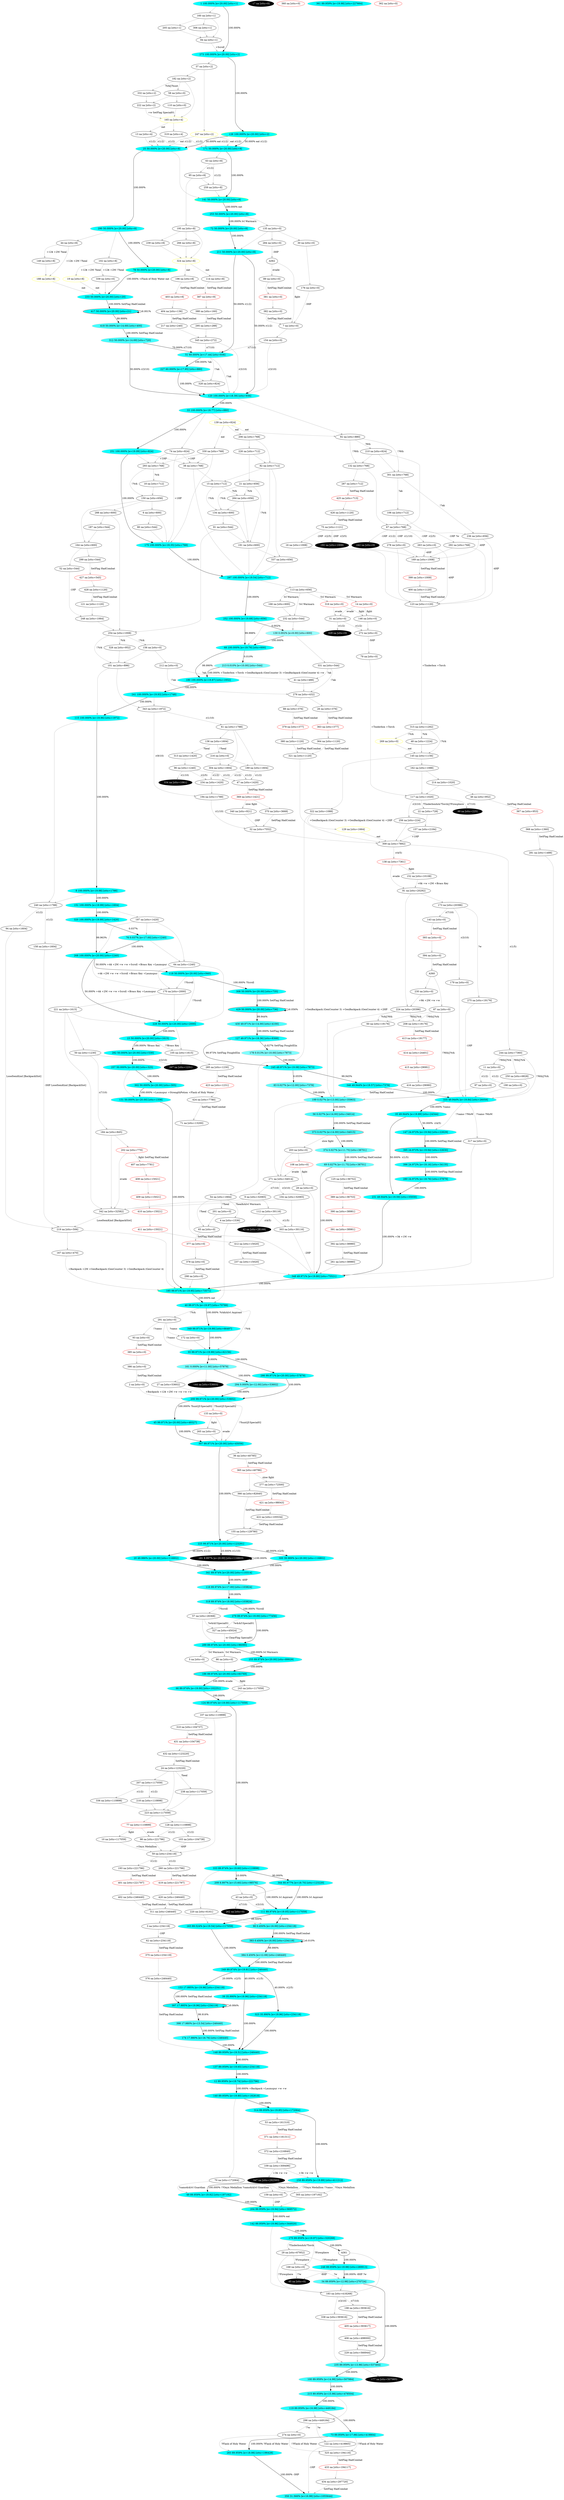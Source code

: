 digraph g {
  "A1" [style=filled fillcolor="#00ffff"label="1 100.000% [e=20.00] [stts=1]" color=grey URL="https://www.projectaon.org/en/xhtml/lw/04tcod/sect1.htm"];
  "A2" [style=filled fillcolor="white"label="2 na [stts=0]"  URL="https://www.projectaon.org/en/xhtml/lw/04tcod/sect2.htm"];
  "A3" [style=filled fillcolor="white"label="3 na [stts=234118]"  URL="https://www.projectaon.org/en/xhtml/lw/04tcod/sect3.htm"];
  "A4" [style=filled fillcolor="white"label="4 na [stts=1536]"  URL="https://www.projectaon.org/en/xhtml/lw/04tcod/sect4.htm"];
  "A5" [style=filled fillcolor="white"label="5 na [stts=0]"  URL="https://www.projectaon.org/en/xhtml/lw/04tcod/sect5.htm"];
  "A6" [style=filled fillcolor="white"label="6 na [stts=600]"  URL="https://www.projectaon.org/en/xhtml/lw/04tcod/sect6.htm"];
  "A7" [style=filled fillcolor="white"label="7 na [stts=0]"  URL="https://www.projectaon.org/en/xhtml/lw/04tcod/sect7.htm"];
  "A8" [style=filled fillcolor="#00ffff"label="8 100.000% [e=19.98] [stts=1788]" color=grey URL="https://www.projectaon.org/en/xhtml/lw/04tcod/sect8.htm"];
  "A9" [style=filled fillcolor="white"label="9 na [stts=32065]"  URL="https://www.projectaon.org/en/xhtml/lw/04tcod/sect9.htm"];
  "A10" [style=filled fillcolor="white"label="10 na [stts=117059]"  URL="https://www.projectaon.org/en/xhtml/lw/04tcod/sect10.htm"];
  "A11" [style=filled fillcolor="white"label="11 na [stts=0]"  URL="https://www.projectaon.org/en/xhtml/lw/04tcod/sect11.htm"];
  "A12" [style=filled fillcolor="#03ffff"label="12 89.959% [e=19.74] [stts=221796]" color=grey URL="https://www.projectaon.org/en/xhtml/lw/04tcod/sect12.htm"];
  "A13" [style=filled fillcolor="white"label="13 na [stts=4]"  URL="https://www.projectaon.org/en/xhtml/lw/04tcod/sect13.htm"];
  "A14" [style=filled fillcolor="white"label="14 na [stts=0]" color=red URL="https://www.projectaon.org/en/xhtml/lw/04tcod/sect14.htm"];
  "A15" [style=filled fillcolor="white"label="15 na [stts=712]"  URL="https://www.projectaon.org/en/xhtml/lw/04tcod/sect15.htm"];
  "A16" [style=filled fillcolor="white"label="16 na [stts=1008]"  URL="https://www.projectaon.org/en/xhtml/lw/04tcod/sect16.htm"];
  "A17" [style=filled fillcolor="black"label="17 na [stts=0]" style=filled fontcolor=white URL="https://www.projectaon.org/en/xhtml/lw/04tcod/sect17.htm"];
  "A18" [style=filled fillcolor="white"label="18 na [stts=712]"  URL="https://www.projectaon.org/en/xhtml/lw/04tcod/sect18.htm"];
  "A19" [style=filled fillcolor="white"label="19 na [stts=8]" color=yellow style=filled URL="https://www.projectaon.org/en/xhtml/lw/04tcod/sect19.htm"];
  "A20" [style=filled fillcolor="#00ffff"label="20 49.986% [e=20.00] [stts=116802]" color=grey URL="https://www.projectaon.org/en/xhtml/lw/04tcod/sect20.htm"];
  "A21" [style=filled fillcolor="white"label="21 na [stts=656]"  URL="https://www.projectaon.org/en/xhtml/lw/04tcod/sect21.htm"];
  "A22" [style=filled fillcolor="white"label="22 na [stts=728]"  URL="https://www.projectaon.org/en/xhtml/lw/04tcod/sect22.htm"];
  "A23" [style=filled fillcolor="#00ffff"label="23 50.000% [e=20.00] [stts=1615]" color=grey URL="https://www.projectaon.org/en/xhtml/lw/04tcod/sect23.htm"];
  "A24" [style=filled fillcolor="white"label="24 na [stts=123220]"  URL="https://www.projectaon.org/en/xhtml/lw/04tcod/sect24.htm"];
  "A25" [style=filled fillcolor="#00ffff"label="25 50.000% [e=20.00] [stts=8]" color=grey URL="https://www.projectaon.org/en/xhtml/lw/04tcod/sect25.htm"];
  "A27" [style=filled fillcolor="white"label="27 na [stts=53602]"  URL="https://www.projectaon.org/en/xhtml/lw/04tcod/sect27.htm"];
  "A28" [style=filled fillcolor="white"label="28 na [stts=0]"  URL="https://www.projectaon.org/en/xhtml/lw/04tcod/sect28.htm"];
  "A29" [style=filled fillcolor="white"label="29 na [stts=67952]"  URL="https://www.projectaon.org/en/xhtml/lw/04tcod/sect29.htm"];
  "A30" [style=filled fillcolor="white"label="30 na [stts=0]"  URL="https://www.projectaon.org/en/xhtml/lw/04tcod/sect30.htm"];
  "A31" [style=filled fillcolor="white"label="31 na [stts=0]"  URL="https://www.projectaon.org/en/xhtml/lw/04tcod/sect31.htm"];
  "A32" [style=filled fillcolor="white"label="32 na [stts=7552]"  URL="https://www.projectaon.org/en/xhtml/lw/04tcod/sect32.htm"];
  "A33" [style=filled fillcolor="#0fffff"label="33 100.000% [e=18.77] [stts=880]" color=grey URL="https://www.projectaon.org/en/xhtml/lw/04tcod/sect33.htm"];
  "A34" [style=filled fillcolor="#59ffff"label="34 89.959% [e=12.98] [stts=270724]" color=grey URL="https://www.projectaon.org/en/xhtml/lw/04tcod/sect34.htm"];
  "A35" [style=filled fillcolor="#01ffff"label="35 49.944% [e=19.89] [stts=24344]" color=grey URL="https://www.projectaon.org/en/xhtml/lw/04tcod/sect35.htm"];
  "A37" [style=filled fillcolor="white"label="37 na [stts=2]"  URL="https://www.projectaon.org/en/xhtml/lw/04tcod/sect37.htm"];
  "A38" [style=filled fillcolor="white"label="38 na [stts=768]"  URL="https://www.projectaon.org/en/xhtml/lw/04tcod/sect38.htm"];
  "A39" [style=filled fillcolor="#00ffff"label="39 35.990% [e=19.96] [stts=234118]" color=grey URL="https://www.projectaon.org/en/xhtml/lw/04tcod/sect39.htm"];
  "A40" [style=filled fillcolor="#00ffff"label="40 99.971% [e=19.97] [stts=70788]" color=grey URL="https://www.projectaon.org/en/xhtml/lw/04tcod/sect40.htm"];
  "A41" [style=filled fillcolor="white"label="41 na [stts=488]"  URL="https://www.projectaon.org/en/xhtml/lw/04tcod/sect41.htm"];
  "A42" [style=filled fillcolor="black"label="42 na [stts=28168]" style=filled fontcolor=white URL="https://www.projectaon.org/en/xhtml/lw/04tcod/sect42.htm"];
  "A43" [style=filled fillcolor="white"label="43 na [stts=0]"  URL="https://www.projectaon.org/en/xhtml/lw/04tcod/sect43.htm"];
  "A44" [style=filled fillcolor="white"label="44 na [stts=8]"  URL="https://www.projectaon.org/en/xhtml/lw/04tcod/sect44.htm"];
  "A45" [style=filled fillcolor="#00ffff"label="45 99.971% [e=20.00] [stts=49327]" color=grey URL="https://www.projectaon.org/en/xhtml/lw/04tcod/sect45.htm"];
  "A48" [style=filled fillcolor="white"label="48 na [stts=1224]"  URL="https://www.projectaon.org/en/xhtml/lw/04tcod/sect48.htm"];
  "A49" [style=filled fillcolor="#01ffff"label="49 89.959% [e=19.92] [stts=197192]" color=grey URL="https://www.projectaon.org/en/xhtml/lw/04tcod/sect49.htm"];
  "A50" [style=filled fillcolor="white"label="50 na [stts=1230]"  URL="https://www.projectaon.org/en/xhtml/lw/04tcod/sect50.htm"];
  "A51" [style=filled fillcolor="#20ffff"label="51 60.000% [e=17.44] [stts=936]" color=grey URL="https://www.projectaon.org/en/xhtml/lw/04tcod/sect51.htm"];
  "A52" [style=filled fillcolor="white"label="52 na [stts=544]"  URL="https://www.projectaon.org/en/xhtml/lw/04tcod/sect52.htm"];
  "A54" [style=filled fillcolor="white"label="54 na [stts=1664]"  URL="https://www.projectaon.org/en/xhtml/lw/04tcod/sect54.htm"];
  "A55" [style=filled fillcolor="#00ffff"label="55 99.971% [e=19.99] [stts=62156]" color=grey URL="https://www.projectaon.org/en/xhtml/lw/04tcod/sect55.htm"];
  "A57" [style=filled fillcolor="white"label="57 na [stts=26368]"  URL="https://www.projectaon.org/en/xhtml/lw/04tcod/sect57.htm"];
  "A58" [style=filled fillcolor="white"label="58 na [stts=0]"  URL="https://www.projectaon.org/en/xhtml/lw/04tcod/sect58.htm"];
  "A59" [style=filled fillcolor="white"label="59 na [stts=234118]"  URL="https://www.projectaon.org/en/xhtml/lw/04tcod/sect59.htm"];
  "A60" [style=filled fillcolor="white"label="60 na [stts=19176]"  URL="https://www.projectaon.org/en/xhtml/lw/04tcod/sect60.htm"];
  "A61" [style=filled fillcolor="white"label="61 na [stts=1788]"  URL="https://www.projectaon.org/en/xhtml/lw/04tcod/sect61.htm"];
  "A63" [style=filled fillcolor="white"label="63 na [stts=8]"  URL="https://www.projectaon.org/en/xhtml/lw/04tcod/sect63.htm"];
  "A64" [style=filled fillcolor="white"label="64 na [stts=1240]"  URL="https://www.projectaon.org/en/xhtml/lw/04tcod/sect64.htm"];
  "A66" [style=filled fillcolor="#0cffff"label="66 89.974% [e=19.00] [stts=102251]" color=grey URL="https://www.projectaon.org/en/xhtml/lw/04tcod/sect66.htm"];
  "A67" [style=filled fillcolor="white"label="67 na [stts=768]"  URL="https://www.projectaon.org/en/xhtml/lw/04tcod/sect67.htm"];
  "A68" [style=filled fillcolor="#02ffff"label="68 100.000% [e=19.79] [stts=600]" color=grey URL="https://www.projectaon.org/en/xhtml/lw/04tcod/sect68.htm"];
  "A69" [style=filled fillcolor="#69ffff"label="69 0.027% [e=11.75] [stts=38701]" color=grey URL="https://www.projectaon.org/en/xhtml/lw/04tcod/sect69.htm"];
  "A70" [style=filled fillcolor="white"label="70 na [stts=172064]"  URL="https://www.projectaon.org/en/xhtml/lw/04tcod/sect70.htm"];
  "A71" [style=filled fillcolor="white"label="71 na [stts=13200]"  URL="https://www.projectaon.org/en/xhtml/lw/04tcod/sect71.htm"];
  "A72" [style=filled fillcolor="#00ffff"label="72 50.000% [e=20.00] [stts=8]" color=grey URL="https://www.projectaon.org/en/xhtml/lw/04tcod/sect72.htm"];
  "A73" [style=filled fillcolor="#19ffff"label="73 89.959% [e=17.98] [stts=419864]" color=grey URL="https://www.projectaon.org/en/xhtml/lw/04tcod/sect73.htm"];
  "A74" [style=filled fillcolor="white"label="74 na [stts=824]"  URL="https://www.projectaon.org/en/xhtml/lw/04tcod/sect74.htm"];
  "A75" [style=filled fillcolor="white"label="75 na [stts=1121]"  URL="https://www.projectaon.org/en/xhtml/lw/04tcod/sect75.htm"];
  "A76" [style=filled fillcolor="#26ffff"label="76 0.037% [e=17.00] [stts=1240]" color=grey URL="https://www.projectaon.org/en/xhtml/lw/04tcod/sect76.htm"];
  "A77" [style=filled fillcolor="white"label="77 na [stts=110899]" color=red URL="https://www.projectaon.org/en/xhtml/lw/04tcod/sect77.htm"];
  "A78" [style=filled fillcolor="#00ffff"label="78 50.000% [e=20.00] [stts=8]" color=yellow URL="https://www.projectaon.org/en/xhtml/lw/04tcod/sect78.htm"];
  "A79" [style=filled fillcolor="white"label="79 na [stts=0]"  URL="https://www.projectaon.org/en/xhtml/lw/04tcod/sect79.htm"];
  "A80" [style=filled fillcolor="white"label="80 na [stts=544]"  URL="https://www.projectaon.org/en/xhtml/lw/04tcod/sect80.htm"];
  "A81" [style=filled fillcolor="white"label="81 na [stts=20292]"  URL="https://www.projectaon.org/en/xhtml/lw/04tcod/sect81.htm"];
  "A82" [style=filled fillcolor="white"label="82 na [stts=712]"  URL="https://www.projectaon.org/en/xhtml/lw/04tcod/sect82.htm"];
  "A83" [style=filled fillcolor="#66ffff"label="83 0.027% [e=12.00] [stts=7378]" color=grey URL="https://www.projectaon.org/en/xhtml/lw/04tcod/sect83.htm"];
  "A84" [style=filled fillcolor="white"label="84 na [stts=1]"  URL="https://www.projectaon.org/en/xhtml/lw/04tcod/sect84.htm"];
  "A85" [style=filled fillcolor="black"label="85 na [stts=0]" style=filled fontcolor=white URL="https://www.projectaon.org/en/xhtml/lw/04tcod/sect85.htm"];
  "A86" [style=filled fillcolor="white"label="86 na [stts=0]"  URL="https://www.projectaon.org/en/xhtml/lw/04tcod/sect86.htm"];
  "A87" [style=filled fillcolor="white"label="87 na [stts=0]"  URL="https://www.projectaon.org/en/xhtml/lw/04tcod/sect87.htm"];
  "A91" [style=filled fillcolor="white"label="91 na [stts=544]"  URL="https://www.projectaon.org/en/xhtml/lw/04tcod/sect91.htm"];
  "A92" [style=filled fillcolor="white"label="92 na [stts=880]"  URL="https://www.projectaon.org/en/xhtml/lw/04tcod/sect92.htm"];
  "A94" [style=filled fillcolor="white"label="94 na [stts=1604]"  URL="https://www.projectaon.org/en/xhtml/lw/04tcod/sect94.htm"];
  "A95" [style=filled fillcolor="white"label="95 na [stts=8]"  URL="https://www.projectaon.org/en/xhtml/lw/04tcod/sect95.htm"];
  "A96" [style=filled fillcolor="white"label="96 na [stts=1240]"  URL="https://www.projectaon.org/en/xhtml/lw/04tcod/sect96.htm"];
  "A97" [style=filled fillcolor="white"label="97 na [stts=0]"  URL="https://www.projectaon.org/en/xhtml/lw/04tcod/sect97.htm"];
  "A98" [style=filled fillcolor="white"label="98 na [stts=221796]"  URL="https://www.projectaon.org/en/xhtml/lw/04tcod/sect98.htm"];
  "A99" [style=filled fillcolor="black"label="99 na [stts=225]" style=filled fontcolor=white URL="https://www.projectaon.org/en/xhtml/lw/04tcod/sect99.htm"];
  "A100" [style=filled fillcolor="#3fffff"label="100 89.959% [e=14.98] [stts=507984]" color=grey URL="https://www.projectaon.org/en/xhtml/lw/04tcod/sect100.htm"];
  "A101" [style=filled fillcolor="white"label="101 na [stts=896]"  URL="https://www.projectaon.org/en/xhtml/lw/04tcod/sect101.htm"];
  "A102" [style=filled fillcolor="white"label="102 na [stts=8]"  URL="https://www.projectaon.org/en/xhtml/lw/04tcod/sect102.htm"];
  "A103" [style=filled fillcolor="white"label="103 na [stts=104738]"  URL="https://www.projectaon.org/en/xhtml/lw/04tcod/sect103.htm"];
  "A104" [style=filled fillcolor="white"label="104 na [stts=32065]"  URL="https://www.projectaon.org/en/xhtml/lw/04tcod/sect104.htm"];
  "A105" [style=filled fillcolor="white"label="105 na [stts=1615]"  URL="https://www.projectaon.org/en/xhtml/lw/04tcod/sect105.htm"];
  "A106" [style=filled fillcolor="white"label="106 na [stts=712]"  URL="https://www.projectaon.org/en/xhtml/lw/04tcod/sect106.htm"];
  "A107" [style=filled fillcolor="white"label="107 na [stts=110898]"  URL="https://www.projectaon.org/en/xhtml/lw/04tcod/sect107.htm"];
  "A108" [style=filled fillcolor="white"label="108 na [stts=0]" color=red URL="https://www.projectaon.org/en/xhtml/lw/04tcod/sect108.htm"];
  "A109" [style=filled fillcolor="white"label="109 na [stts=309496]"  URL="https://www.projectaon.org/en/xhtml/lw/04tcod/sect109.htm"];
  "A110" [style=filled fillcolor="white"label="110 na [stts=0]"  URL="https://www.projectaon.org/en/xhtml/lw/04tcod/sect110.htm"];
  "A111" [style=filled fillcolor="#0cffff"label="111 89.974% [e=19.05] [stts=117059]" color=grey URL="https://www.projectaon.org/en/xhtml/lw/04tcod/sect111.htm"];
  "A112" [style=filled fillcolor="white"label="112 na [stts=30116]"  URL="https://www.projectaon.org/en/xhtml/lw/04tcod/sect112.htm"];
  "A113" [style=filled fillcolor="white"label="113 na [stts=656]"  URL="https://www.projectaon.org/en/xhtml/lw/04tcod/sect113.htm"];
  "A115" [style=filled fillcolor="#00ffff"label="115 100.000% [e=19.96] [stts=1972]" color=grey URL="https://www.projectaon.org/en/xhtml/lw/04tcod/sect115.htm"];
  "A116" [style=filled fillcolor="#26ffff"label="116 89.974% [e=17.00] [stts=103824]" color=grey URL="https://www.projectaon.org/en/xhtml/lw/04tcod/sect116.htm"];
  "A117" [style=filled fillcolor="white"label="117 na [stts=1020]"  URL="https://www.projectaon.org/en/xhtml/lw/04tcod/sect117.htm"];
  "A118" [style=filled fillcolor="#00ffff"label="118 50.000% [e=20.00] [stts=940]" color=grey URL="https://www.projectaon.org/en/xhtml/lw/04tcod/sect118.htm"];
  "A119" [style=filled fillcolor="#26ffff"label="119 89.959% [e=16.98] [stts=449184]" color=grey URL="https://www.projectaon.org/en/xhtml/lw/04tcod/sect119.htm"];
  "A120" [style=filled fillcolor="#14ffff"label="120 100.000% [e=18.39] [stts=936]" color=grey URL="https://www.projectaon.org/en/xhtml/lw/04tcod/sect120.htm"];
  "A121" [style=filled fillcolor="white"label="121 na [stts=1120]"  URL="https://www.projectaon.org/en/xhtml/lw/04tcod/sect121.htm"];
  "A122" [style=filled fillcolor="white"label="122 na [stts=419865]"  URL="https://www.projectaon.org/en/xhtml/lw/04tcod/sect122.htm"];
  "A123" [style=filled fillcolor="white"label="123 na [stts=1120]"  URL="https://www.projectaon.org/en/xhtml/lw/04tcod/sect123.htm"];
  "A124" [style=filled fillcolor="#0cffff"label="124 89.974% [e=19.00] [stts=117059]" color=grey URL="https://www.projectaon.org/en/xhtml/lw/04tcod/sect124.htm"];
  "A126" [style=filled fillcolor="#00ffff"label="126 100.000% [e=20.00] [stts=2]" color=yellow URL="https://www.projectaon.org/en/xhtml/lw/04tcod/sect126.htm"];
  "A127" [style=filled fillcolor="#14ffff"label="127 49.971% [e=18.36] [stts=8368]" color=grey URL="https://www.projectaon.org/en/xhtml/lw/04tcod/sect127.htm"];
  "A128" [style=filled fillcolor="white"label="128 na [stts=110898]"  URL="https://www.projectaon.org/en/xhtml/lw/04tcod/sect128.htm"];
  "A129" [style=filled fillcolor="white"label="129 na [stts=1664]" color=yellow style=filled URL="https://www.projectaon.org/en/xhtml/lw/04tcod/sect129.htm"];
  "A130" [style=filled fillcolor="#99ffff"label="130 0.002% [e=8.00] [stts=600]" color=grey URL="https://www.projectaon.org/en/xhtml/lw/04tcod/sect130.htm"];
  "A131" [style=filled fillcolor="#00ffff"label="131 50.000% [e=20.00] [stts=1358]" color=grey URL="https://www.projectaon.org/en/xhtml/lw/04tcod/sect131.htm"];
  "A132" [style=filled fillcolor="white"label="132 na [stts=768]"  URL="https://www.projectaon.org/en/xhtml/lw/04tcod/sect132.htm"];
  "A133" [style=filled fillcolor="white"label="133 na [stts=0]" color=red URL="https://www.projectaon.org/en/xhtml/lw/04tcod/sect133.htm"];
  "A134" [style=filled fillcolor="white"label="134 na [stts=600]"  URL="https://www.projectaon.org/en/xhtml/lw/04tcod/sect134.htm"];
  "A135" [style=filled fillcolor="white"label="135 na [stts=0]"  URL="https://www.projectaon.org/en/xhtml/lw/04tcod/sect135.htm"];
  "A136" [style=filled fillcolor="white"label="136 na [stts=1604]"  URL="https://www.projectaon.org/en/xhtml/lw/04tcod/sect136.htm"];
  "A137" [style=filled fillcolor="#04ffff"label="137 89.959% [e=19.65] [stts=234118]" color=grey URL="https://www.projectaon.org/en/xhtml/lw/04tcod/sect137.htm"];
  "A138" [style=filled fillcolor="white"label="138 na [stts=7361]" color=red URL="https://www.projectaon.org/en/xhtml/lw/04tcod/sect138.htm"];
  "A139" [style=filled fillcolor="white"label="139 na [stts=824]" color=yellow URL="https://www.projectaon.org/en/xhtml/lw/04tcod/sect139.htm"];
  "A140" [style=filled fillcolor="#02ffff"label="140 89.959% [e=19.80] [stts=182818]" color=grey URL="https://www.projectaon.org/en/xhtml/lw/04tcod/sect140.htm"];
  "A141" [style=filled fillcolor="#00ffff"label="141 50.000% [e=20.00] [stts=8]" color=yellow URL="https://www.projectaon.org/en/xhtml/lw/04tcod/sect141.htm"];
  "A142" [style=filled fillcolor="#00ffff"label="142 89.959% [e=19.96] [stts=344920]" color=grey URL="https://www.projectaon.org/en/xhtml/lw/04tcod/sect142.htm"];
  "A144" [style=filled fillcolor="black"label="144 na [stts=53603]" style=filled fontcolor=white URL="https://www.projectaon.org/en/xhtml/lw/04tcod/sect144.htm"];
  "A145" [style=filled fillcolor="white"label="145 na [stts=1156]"  URL="https://www.projectaon.org/en/xhtml/lw/04tcod/sect145.htm"];
  "A146" [style=filled fillcolor="white"label="146 na [stts=0]"  URL="https://www.projectaon.org/en/xhtml/lw/04tcod/sect146.htm"];
  "A148" [style=filled fillcolor="#06ffff"label="148 89.959% [e=19.51] [stts=246440]" color=grey URL="https://www.projectaon.org/en/xhtml/lw/04tcod/sect148.htm"];
  "A149" [style=filled fillcolor="white"label="149 na [stts=8]"  URL="https://www.projectaon.org/en/xhtml/lw/04tcod/sect149.htm"];
  "A150" [style=filled fillcolor="white"label="150 na [stts=656]"  URL="https://www.projectaon.org/en/xhtml/lw/04tcod/sect150.htm"];
  "A151" [style=filled fillcolor="#00ffff"label="151 100.000% [e=19.99] [stts=1604]" color=grey URL="https://www.projectaon.org/en/xhtml/lw/04tcod/sect151.htm"];
  "A152" [style=filled fillcolor="white"label="152 na [stts=10108]"  URL="https://www.projectaon.org/en/xhtml/lw/04tcod/sect152.htm"];
  "A154" [style=filled fillcolor="white"label="154 na [stts=0]"  URL="https://www.projectaon.org/en/xhtml/lw/04tcod/sect154.htm"];
  "A155" [style=filled fillcolor="white"label="155 na [stts=129780]"  URL="https://www.projectaon.org/en/xhtml/lw/04tcod/sect155.htm"];
  "A156" [style=filled fillcolor="white"label="156 na [stts=0]"  URL="https://www.projectaon.org/en/xhtml/lw/04tcod/sect156.htm"];
  "A157" [style=filled fillcolor="white"label="157 na [stts=2184]"  URL="https://www.projectaon.org/en/xhtml/lw/04tcod/sect157.htm"];
  "A158" [style=filled fillcolor="white"label="158 na [stts=1604]"  URL="https://www.projectaon.org/en/xhtml/lw/04tcod/sect158.htm"];
  "A159" [style=filled fillcolor="white"label="159 na [stts=0]"  URL="https://www.projectaon.org/en/xhtml/lw/04tcod/sect159.htm"];
  "A160" [style=filled fillcolor="white"label="160 na [stts=1]"  URL="https://www.projectaon.org/en/xhtml/lw/04tcod/sect160.htm"];
  "A161" [style=filled fillcolor="#72ffff"label="161 0.000% [e=11.00] [stts=57879]" color=grey URL="https://www.projectaon.org/en/xhtml/lw/04tcod/sect161.htm"];
  "A162" [style=filled fillcolor="white"label="162 na [stts=1088]"  URL="https://www.projectaon.org/en/xhtml/lw/04tcod/sect162.htm"];
  "A163" [style=filled fillcolor="#05ffff"label="163 89.524% [e=19.54] [stts=117059]" color=grey URL="https://www.projectaon.org/en/xhtml/lw/04tcod/sect163.htm"];
  "A164" [style=filled fillcolor="white"label="164 na [stts=600]"  URL="https://www.projectaon.org/en/xhtml/lw/04tcod/sect164.htm"];
  "A165" [style=filled fillcolor="white"label="165 na [stts=4]" color=yellow style=filled URL="https://www.projectaon.org/en/xhtml/lw/04tcod/sect165.htm"];
  "A166" [style=filled fillcolor="white"label="166 na [stts=600]"  URL="https://www.projectaon.org/en/xhtml/lw/04tcod/sect166.htm"];
  "A167" [style=filled fillcolor="white"label="167 na [stts=470]"  URL="https://www.projectaon.org/en/xhtml/lw/04tcod/sect167.htm"];
  "A168" [style=filled fillcolor="white"label="168 na [stts=0]"  URL="https://www.projectaon.org/en/xhtml/lw/04tcod/sect168.htm"];
  "A170" [style=filled fillcolor="white"label="170 na [stts=2000]"  URL="https://www.projectaon.org/en/xhtml/lw/04tcod/sect170.htm"];
  "A171" [style=filled fillcolor="#00ffff"label="171 50.000% [e=20.00] [stts=8]" color=grey URL="https://www.projectaon.org/en/xhtml/lw/04tcod/sect171.htm"];
  "A172" [style=filled fillcolor="white"label="172 na [stts=0]"  URL="https://www.projectaon.org/en/xhtml/lw/04tcod/sect172.htm"];
  "A173" [style=filled fillcolor="white"label="173 na [stts=20396]"  URL="https://www.projectaon.org/en/xhtml/lw/04tcod/sect173.htm"];
  "A174" [style=filled fillcolor="#29ffff"label="174 17.980% [e=16.76] [stts=246440]" color=grey URL="https://www.projectaon.org/en/xhtml/lw/04tcod/sect174.htm"];
  "A175" [style=filled fillcolor="#08ffff"label="175 100.000% [e=19.35] [stts=768]" color=grey URL="https://www.projectaon.org/en/xhtml/lw/04tcod/sect175.htm"];
  "A176" [style=filled fillcolor="white"label="176 na [stts=0]"  URL="https://www.projectaon.org/en/xhtml/lw/04tcod/sect176.htm"];
  "A177" [style=filled fillcolor="black"label="177 na [stts=507985]" style=filled fontcolor=white URL="https://www.projectaon.org/en/xhtml/lw/04tcod/sect177.htm"];
  "A178" [style=filled fillcolor="#7fffff"label="178 0.013% [e=10.00] [stts=7873]" color=grey URL="https://www.projectaon.org/en/xhtml/lw/04tcod/sect178.htm"];
  "A179" [style=filled fillcolor="white"label="179 na [stts=0]"  URL="https://www.projectaon.org/en/xhtml/lw/04tcod/sect179.htm"];
  "A180" [style=filled fillcolor="#01ffff"label="180 100.000% [e=19.87] [stts=1932]" color=grey URL="https://www.projectaon.org/en/xhtml/lw/04tcod/sect180.htm"];
  "A181" [style=filled fillcolor="black"label="181 9.997% [e=20.00] [stts=116803]" style=filled fontcolor=white URL="https://www.projectaon.org/en/xhtml/lw/04tcod/sect181.htm"];
  "A182" [style=filled fillcolor="white"label="182 na [stts=2]"  URL="https://www.projectaon.org/en/xhtml/lw/04tcod/sect182.htm"];
  "A183" [style=filled fillcolor="white"label="183 na [stts=418268]"  URL="https://www.projectaon.org/en/xhtml/lw/04tcod/sect183.htm"];
  "A184" [style=filled fillcolor="white"label="184 na [stts=845]"  URL="https://www.projectaon.org/en/xhtml/lw/04tcod/sect184.htm"];
  "A185" [style=filled fillcolor="#00ffff"label="185 99.971% [e=19.95] [stts=73571]" color=yellow style=filled URL="https://www.projectaon.org/en/xhtml/lw/04tcod/sect185.htm"];
  "A186" [style=filled fillcolor="#00ffff"label="186 89.974% [e=20.00] [stts=83769]" color=red URL="https://www.projectaon.org/en/xhtml/lw/04tcod/sect186.htm"];
  "A187" [style=filled fillcolor="white"label="187 na [stts=544]"  URL="https://www.projectaon.org/en/xhtml/lw/04tcod/sect187.htm"];
  "A188" [style=filled fillcolor="white"label="188 na [stts=8]" color=yellow URL="https://www.projectaon.org/en/xhtml/lw/04tcod/sect188.htm"];
  "A189" [style=filled fillcolor="white"label="189 na [stts=1604]"  URL="https://www.projectaon.org/en/xhtml/lw/04tcod/sect189.htm"];
  "A190" [style=filled fillcolor="white"label="190 na [stts=0]"  URL="https://www.projectaon.org/en/xhtml/lw/04tcod/sect190.htm"];
  "A191" [style=filled fillcolor="white"label="191 na [stts=600]"  URL="https://www.projectaon.org/en/xhtml/lw/04tcod/sect191.htm"];
  "A192" [style=filled fillcolor="black"label="192 na [stts=1009]" style=filled fontcolor=white URL="https://www.projectaon.org/en/xhtml/lw/04tcod/sect192.htm"];
  "A194" [style=filled fillcolor="white"label="194 na [stts=1789]"  URL="https://www.projectaon.org/en/xhtml/lw/04tcod/sect194.htm"];
  "A195" [style=filled fillcolor="white"label="195 na [stts=8]"  URL="https://www.projectaon.org/en/xhtml/lw/04tcod/sect195.htm"];
  "A197" [style=filled fillcolor="white"label="197 na [stts=1420]"  URL="https://www.projectaon.org/en/xhtml/lw/04tcod/sect197.htm"];
  "A199" [style=filled fillcolor="#59ffff"label="199 0.027% [e=13.00] [stts=35963]" color=grey URL="https://www.projectaon.org/en/xhtml/lw/04tcod/sect199.htm"];
  "A200" [style=filled fillcolor="#00ffff"label="200 99.971% [e=20.00] [stts=53602]" color=grey URL="https://www.projectaon.org/en/xhtml/lw/04tcod/sect200.htm"];
  "A201" [style=filled fillcolor="white"label="201 na [stts=0]"  URL="https://www.projectaon.org/en/xhtml/lw/04tcod/sect201.htm"];
  "A203" [style=filled fillcolor="white"label="203 na [stts=0]"  URL="https://www.projectaon.org/en/xhtml/lw/04tcod/sect203.htm"];
  "A204" [style=filled fillcolor="#00ffff"label="204 89.959% [e=19.94] [stts=369572]" color=yellow URL="https://www.projectaon.org/en/xhtml/lw/04tcod/sect204.htm"];
  "A205" [style=filled fillcolor="white"label="205 na [stts=1]"  URL="https://www.projectaon.org/en/xhtml/lw/04tcod/sect205.htm"];
  "A206" [style=filled fillcolor="white"label="206 na [stts=768]"  URL="https://www.projectaon.org/en/xhtml/lw/04tcod/sect206.htm"];
  "A207" [style=filled fillcolor="white"label="207 na [stts=117059]"  URL="https://www.projectaon.org/en/xhtml/lw/04tcod/sect207.htm"];
  "A209" [style=filled fillcolor="#38ffff"label="209 8.997% [e=15.60] [stts=98576]" color=grey URL="https://www.projectaon.org/en/xhtml/lw/04tcod/sect209.htm"];
  "A210" [style=filled fillcolor="white"label="210 na [stts=824]"  URL="https://www.projectaon.org/en/xhtml/lw/04tcod/sect210.htm"];
  "A211" [style=filled fillcolor="#00ffff"label="211 50.000% [e=20.00] [stts=8]" color=grey URL="https://www.projectaon.org/en/xhtml/lw/04tcod/sect211.htm"];
  "A212" [style=filled fillcolor="white"label="212 na [stts=0]"  URL="https://www.projectaon.org/en/xhtml/lw/04tcod/sect212.htm"];
  "A213" [style=filled fillcolor="#7fffff"label="213 0.010% [e=10.00] [stts=544]" color=grey URL="https://www.projectaon.org/en/xhtml/lw/04tcod/sect213.htm"];
  "A214" [style=filled fillcolor="white"label="214 na [stts=1020]"  URL="https://www.projectaon.org/en/xhtml/lw/04tcod/sect214.htm"];
  "A215" [style=filled fillcolor="#33ffff"label="215 89.959% [e=15.98] [stts=478504]" color=grey URL="https://www.projectaon.org/en/xhtml/lw/04tcod/sect215.htm"];
  "A216" [style=filled fillcolor="white"label="216 na [stts=0]"  URL="https://www.projectaon.org/en/xhtml/lw/04tcod/sect216.htm"];
  "A217" [style=filled fillcolor="white"label="217 na [stts=240]"  URL="https://www.projectaon.org/en/xhtml/lw/04tcod/sect217.htm"];
  "A218" [style=filled fillcolor="white"label="218 na [stts=110898]"  URL="https://www.projectaon.org/en/xhtml/lw/04tcod/sect218.htm"];
  "A219" [style=filled fillcolor="white"label="219 na [stts=506]"  URL="https://www.projectaon.org/en/xhtml/lw/04tcod/sect219.htm"];
  "A220" [style=filled fillcolor="white"label="220 na [stts=6161]"  URL="https://www.projectaon.org/en/xhtml/lw/04tcod/sect220.htm"];
  "A221" [style=filled fillcolor="white"label="221 na [stts=1615]"  URL="https://www.projectaon.org/en/xhtml/lw/04tcod/sect221.htm"];
  "A222" [style=filled fillcolor="white"label="222 na [stts=2]"  URL="https://www.projectaon.org/en/xhtml/lw/04tcod/sect222.htm"];
  "A223" [style=filled fillcolor="white"label="223 na [stts=117059]"  URL="https://www.projectaon.org/en/xhtml/lw/04tcod/sect223.htm"];
  "A224" [style=filled fillcolor="white"label="224 na [stts=20396]"  URL="https://www.projectaon.org/en/xhtml/lw/04tcod/sect224.htm"];
  "A225" [style=filled fillcolor="#00ffff"label="225 99.971% [e=20.00] [stts=123291]" color=grey URL="https://www.projectaon.org/en/xhtml/lw/04tcod/sect225.htm"];
  "A226" [style=filled fillcolor="white"label="226 na [stts=712]"  URL="https://www.projectaon.org/en/xhtml/lw/04tcod/sect226.htm"];
  "A227" [style=filled fillcolor="#1affff"label="227 60.000% [e=17.95] [stts=880]" color=grey URL="https://www.projectaon.org/en/xhtml/lw/04tcod/sect227.htm"];
  "A228" [style=filled fillcolor="#00ffff"label="228 50.000% [e=20.00] [stts=2000]" color=grey URL="https://www.projectaon.org/en/xhtml/lw/04tcod/sect228.htm"];
  "A229" [style=filled fillcolor="white"label="229 na [stts=566944]"  URL="https://www.projectaon.org/en/xhtml/lw/04tcod/sect229.htm"];
  "A230" [style=filled fillcolor="white"label="230 na [stts=0]"  URL="https://www.projectaon.org/en/xhtml/lw/04tcod/sect230.htm"];
  "A231" [style=filled fillcolor="#05ffff"label="231 49.944% [e=19.59] [stts=35930]" color=grey URL="https://www.projectaon.org/en/xhtml/lw/04tcod/sect231.htm"];
  "A232" [style=filled fillcolor="white"label="232 na [stts=544]"  URL="https://www.projectaon.org/en/xhtml/lw/04tcod/sect232.htm"];
  "A234" [style=filled fillcolor="white"label="234 na [stts=1420]"  URL="https://www.projectaon.org/en/xhtml/lw/04tcod/sect234.htm"];
  "A235" [style=filled fillcolor="#4cffff"label="235 89.959% [e=13.98] [stts=537464]" color=grey URL="https://www.projectaon.org/en/xhtml/lw/04tcod/sect235.htm"];
  "A236" [style=filled fillcolor="white"label="236 na [stts=656]"  URL="https://www.projectaon.org/en/xhtml/lw/04tcod/sect236.htm"];
  "A237" [style=filled fillcolor="white"label="237 na [stts=15020]"  URL="https://www.projectaon.org/en/xhtml/lw/04tcod/sect237.htm"];
  "A238" [style=filled fillcolor="white"label="238 na [stts=117059]"  URL="https://www.projectaon.org/en/xhtml/lw/04tcod/sect238.htm"];
  "A239" [style=filled fillcolor="white"label="239 na [stts=8]"  URL="https://www.projectaon.org/en/xhtml/lw/04tcod/sect239.htm"];
  "A240" [style=filled fillcolor="white"label="240 na [stts=1788]"  URL="https://www.projectaon.org/en/xhtml/lw/04tcod/sect240.htm"];
  "A241" [style=filled fillcolor="#00ffff"label="241 100.000% [e=19.93] [stts=1748]" color=grey URL="https://www.projectaon.org/en/xhtml/lw/04tcod/sect241.htm"];
  "A242" [style=filled fillcolor="black"label="242 na [stts=0]" style=filled fontcolor=white URL="https://www.projectaon.org/en/xhtml/lw/04tcod/sect242.htm"];
  "A243" [style=filled fillcolor="white"label="243 na [stts=117059]"  URL="https://www.projectaon.org/en/xhtml/lw/04tcod/sect243.htm"];
  "A244" [style=filled fillcolor="white"label="244 na [stts=7360]"  URL="https://www.projectaon.org/en/xhtml/lw/04tcod/sect244.htm"];
  "A245" [style=filled fillcolor="#0bffff"label="245 49.971% [e=19.08] [stts=7873]" color=grey URL="https://www.projectaon.org/en/xhtml/lw/04tcod/sect245.htm"];
  "A246" [style=filled fillcolor="#00ffff"label="246 89.959% [e=19.98] [stts=289913]" color=grey URL="https://www.projectaon.org/en/xhtml/lw/04tcod/sect246.htm"];
  "A247" [style=filled fillcolor="white"label="247 na [stts=2]" color=yellow URL="https://www.projectaon.org/en/xhtml/lw/04tcod/sect247.htm"];
  "A248" [style=filled fillcolor="white"label="248 na [stts=1064]"  URL="https://www.projectaon.org/en/xhtml/lw/04tcod/sect248.htm"];
  "A249" [style=filled fillcolor="#02ffff"label="249 89.974% [e=19.81] [stts=246440]" color=grey URL="https://www.projectaon.org/en/xhtml/lw/04tcod/sect249.htm"];
  "A250" [style=filled fillcolor="white"label="250 na [stts=6828]"  URL="https://www.projectaon.org/en/xhtml/lw/04tcod/sect250.htm"];
  "A251" [style=filled fillcolor="#0bffff"label="251 100.000% [e=19.09] [stts=824]" color=grey URL="https://www.projectaon.org/en/xhtml/lw/04tcod/sect251.htm"];
  "A252" [style=filled fillcolor="#04ffff"label="252 100.000% [e=19.68] [stts=656]" color=grey URL="https://www.projectaon.org/en/xhtml/lw/04tcod/sect252.htm"];
  "A253" [style=filled fillcolor="#00ffff"label="253 50.000% [e=20.00] [stts=8]" color=grey URL="https://www.projectaon.org/en/xhtml/lw/04tcod/sect253.htm"];
  "A254" [style=filled fillcolor="white"label="254 na [stts=1008]"  URL="https://www.projectaon.org/en/xhtml/lw/04tcod/sect254.htm"];
  "A255" [style=filled fillcolor="#00ffff"label="255 89.974% [e=20.00] [stts=89929]" color=grey URL="https://www.projectaon.org/en/xhtml/lw/04tcod/sect255.htm"];
  "A256" [style=filled fillcolor="white"label="256 na [stts=224]"  URL="https://www.projectaon.org/en/xhtml/lw/04tcod/sect256.htm"];
  "A257" [style=filled fillcolor="#00ffff"label="257 50.000% [e=20.00] [stts=325]" color=grey URL="https://www.projectaon.org/en/xhtml/lw/04tcod/sect257.htm"];
  "A258" [style=filled fillcolor="#01ffff"label="258 89.959% [e=19.89] [stts=411212]" color=grey URL="https://www.projectaon.org/en/xhtml/lw/04tcod/sect258.htm"];
  "A259" [style=filled fillcolor="white"label="259 na [stts=8]"  URL="https://www.projectaon.org/en/xhtml/lw/04tcod/sect259.htm"];
  "A261" [style=filled fillcolor="white"label="261 na [stts=38980]"  URL="https://www.projectaon.org/en/xhtml/lw/04tcod/sect261.htm"];
  "A262" [style=filled fillcolor="black"label="262 na [stts=0]" style=filled fontcolor=white URL="https://www.projectaon.org/en/xhtml/lw/04tcod/sect262.htm"];
  "A263" [style=filled fillcolor="white"label="263 na [stts=0]"  URL="https://www.projectaon.org/en/xhtml/lw/04tcod/sect263.htm"];
  "A264" [style=filled fillcolor="white"label="264 na [stts=656]"  URL="https://www.projectaon.org/en/xhtml/lw/04tcod/sect264.htm"];
  "A265" [style=filled fillcolor="white"label="265 na [stts=0]"  URL="https://www.projectaon.org/en/xhtml/lw/04tcod/sect265.htm"];
  "A266" [style=filled fillcolor="white"label="266 na [stts=8]"  URL="https://www.projectaon.org/en/xhtml/lw/04tcod/sect266.htm"];
  "A267" [style=filled fillcolor="black"label="267 na [stts=1231]" style=filled fontcolor=white URL="https://www.projectaon.org/en/xhtml/lw/04tcod/sect267.htm"];
  "A268" [style=filled fillcolor="#00ffff"label="268 100.000% [e=20.00] [stts=1240]" color=grey URL="https://www.projectaon.org/en/xhtml/lw/04tcod/sect268.htm"];
  "A269" [style=filled fillcolor="white"label="269 na [stts=0]" color=yellow style=filled URL="https://www.projectaon.org/en/xhtml/lw/04tcod/sect269.htm"];
  "A270" [style=filled fillcolor="#00ffff"label="270 89.959% [e=19.97] [stts=320268]" color=grey URL="https://www.projectaon.org/en/xhtml/lw/04tcod/sect270.htm"];
  "A271" [style=filled fillcolor="white"label="271 na [stts=34014]"  URL="https://www.projectaon.org/en/xhtml/lw/04tcod/sect271.htm"];
  "A272" [style=filled fillcolor="white"label="272 na [stts=0]"  URL="https://www.projectaon.org/en/xhtml/lw/04tcod/sect272.htm"];
  "A273" [style=filled fillcolor="#00ffff"label="273 100.000% [e=20.00] [stts=2]" color=grey URL="https://www.projectaon.org/en/xhtml/lw/04tcod/sect273.htm"];
  "A274" [style=filled fillcolor="white"label="274 na [stts=0]"  URL="https://www.projectaon.org/en/xhtml/lw/04tcod/sect274.htm"];
  "A275" [style=filled fillcolor="white"label="275 na [stts=19176]"  URL="https://www.projectaon.org/en/xhtml/lw/04tcod/sect275.htm"];
  "A276" [style=filled fillcolor="white"label="276 na [stts=432]"  URL="https://www.projectaon.org/en/xhtml/lw/04tcod/sect276.htm"];
  "A278" [style=filled fillcolor="white"label="278 na [stts=0]"  URL="https://www.projectaon.org/en/xhtml/lw/04tcod/sect278.htm"];
  "A279" [style=filled fillcolor="#0cffff"label="279 89.974% [e=19.00] [stts=77456]" color=grey URL="https://www.projectaon.org/en/xhtml/lw/04tcod/sect279.htm"];
  "A280" [style=filled fillcolor="#0fffff"label="280 24.972% [e=18.76] [stts=37879]" color=grey URL="https://www.projectaon.org/en/xhtml/lw/04tcod/sect280.htm"];
  "A281" [style=filled fillcolor="white"label="281 na [stts=1488]"  URL="https://www.projectaon.org/en/xhtml/lw/04tcod/sect281.htm"];
  "A282" [style=filled fillcolor="#00ffff"label="282 50.000% [e=20.00] [stts=530]" color=grey URL="https://www.projectaon.org/en/xhtml/lw/04tcod/sect282.htm"];
  "A283" [style=filled fillcolor="#0cffff"label="283 89.959% [e=18.98] [stts=196428]" color=grey URL="https://www.projectaon.org/en/xhtml/lw/04tcod/sect283.htm"];
  "A284" [style=filled fillcolor="white"label="284 na [stts=0]"  URL="https://www.projectaon.org/en/xhtml/lw/04tcod/sect284.htm"];
  "A286" [style=filled fillcolor="#00ffff"label="286 99.971% [e=20.00] [stts=57879]" color=grey URL="https://www.projectaon.org/en/xhtml/lw/04tcod/sect286.htm"];
  "A288" [style=filled fillcolor="white"label="288 na [stts=600]"  URL="https://www.projectaon.org/en/xhtml/lw/04tcod/sect288.htm"];
  "A289" [style=filled fillcolor="#00ffff"label="289 89.974% [e=20.00] [stts=96090]" color=grey URL="https://www.projectaon.org/en/xhtml/lw/04tcod/sect289.htm"];
  "A290" [style=filled fillcolor="#00ffff"label="290 50.000% [e=20.00] [stts=8]" color=grey URL="https://www.projectaon.org/en/xhtml/lw/04tcod/sect290.htm"];
  "A291" [style=filled fillcolor="white"label="291 na [stts=0]"  URL="https://www.projectaon.org/en/xhtml/lw/04tcod/sect291.htm"];
  "A292" [style=filled fillcolor="white"label="292 na [stts=768]"  URL="https://www.projectaon.org/en/xhtml/lw/04tcod/sect292.htm"];
  "A293" [style=filled fillcolor="white"label="293 na [stts=768]"  URL="https://www.projectaon.org/en/xhtml/lw/04tcod/sect293.htm"];
  "A294" [style=filled fillcolor="#66ffff"label="294 0.000% [e=12.00] [stts=53602]" color=grey URL="https://www.projectaon.org/en/xhtml/lw/04tcod/sect294.htm"];
  "A295" [style=filled fillcolor="white"label="295 na [stts=288]"  URL="https://www.projectaon.org/en/xhtml/lw/04tcod/sect295.htm"];
  "A296" [style=filled fillcolor="white"label="296 na [stts=449184]"  URL="https://www.projectaon.org/en/xhtml/lw/04tcod/sect296.htm"];
  "A297" [style=filled fillcolor="#05ffff"label="297 100.000% [e=19.54] [stts=712]" color=grey URL="https://www.projectaon.org/en/xhtml/lw/04tcod/sect297.htm"];
  "A298" [style=filled fillcolor="white"label="298 na [stts=0]"  URL="https://www.projectaon.org/en/xhtml/lw/04tcod/sect298.htm"];
  "A300" [style=filled fillcolor="#00ffff"label="300 39.989% [e=20.00] [stts=116802]" color=grey URL="https://www.projectaon.org/en/xhtml/lw/04tcod/sect300.htm"];
  "A301" [style=filled fillcolor="white"label="301 na [stts=768]"  URL="https://www.projectaon.org/en/xhtml/lw/04tcod/sect301.htm"];
  "A302" [style=filled fillcolor="#00ffff"label="302 50.000% [e=20.00] [stts=305]" color=grey URL="https://www.projectaon.org/en/xhtml/lw/04tcod/sect302.htm"];
  "A303" [style=filled fillcolor="white"label="303 na [stts=30116]"  URL="https://www.projectaon.org/en/xhtml/lw/04tcod/sect303.htm"];
  "A304" [style=filled fillcolor="white"label="304 na [stts=1604]"  URL="https://www.projectaon.org/en/xhtml/lw/04tcod/sect304.htm"];
  "A305" [style=filled fillcolor="white"label="305 na [stts=197192]"  URL="https://www.projectaon.org/en/xhtml/lw/04tcod/sect305.htm"];
  "A306" [style=filled fillcolor="white"label="306 na [stts=1]"  URL="https://www.projectaon.org/en/xhtml/lw/04tcod/sect306.htm"];
  "A307" [style=filled fillcolor="#00ffff"label="307 99.971% [e=20.00] [stts=45056]" color=grey URL="https://www.projectaon.org/en/xhtml/lw/04tcod/sect307.htm"];
  "A309" [style=filled fillcolor="white"label="309 na [stts=7892]"  URL="https://www.projectaon.org/en/xhtml/lw/04tcod/sect309.htm"];
  "A311" [style=filled fillcolor="white"label="311 na [stts=246440]"  URL="https://www.projectaon.org/en/xhtml/lw/04tcod/sect311.htm"];
  "A312" [style=filled fillcolor="#43ffff"label="312 50.000% [e=14.69] [stts=720]" color=grey URL="https://www.projectaon.org/en/xhtml/lw/04tcod/sect312.htm"];
  "A313" [style=filled fillcolor="white"label="313 na [stts=1420]"  URL="https://www.projectaon.org/en/xhtml/lw/04tcod/sect313.htm"];
  "A314" [style=filled fillcolor="#01ffff"label="314 89.959% [e=19.85] [stts=172064]" color=grey URL="https://www.projectaon.org/en/xhtml/lw/04tcod/sect314.htm"];
  "A315" [style=filled fillcolor="white"label="315 na [stts=1292]"  URL="https://www.projectaon.org/en/xhtml/lw/04tcod/sect315.htm"];
  "A316" [style=filled fillcolor="white"label="316 na [stts=0]" color=red URL="https://www.projectaon.org/en/xhtml/lw/04tcod/sect316.htm"];
  "A317" [style=filled fillcolor="white"label="317 na [stts=0]"  URL="https://www.projectaon.org/en/xhtml/lw/04tcod/sect317.htm"];
  "A318" [style=filled fillcolor="#19ffff"label="318 89.974% [e=18.00] [stts=103824]" color=grey URL="https://www.projectaon.org/en/xhtml/lw/04tcod/sect318.htm"];
  "A319" [style=filled fillcolor="white"label="319 na [stts=4]"  URL="https://www.projectaon.org/en/xhtml/lw/04tcod/sect319.htm"];
  "A320" [style=filled fillcolor="#00ffff"label="320 100.000% [e=19.99] [stts=1420]" color=grey URL="https://www.projectaon.org/en/xhtml/lw/04tcod/sect320.htm"];
  "A321" [style=filled fillcolor="white"label="321 na [stts=1120]"  URL="https://www.projectaon.org/en/xhtml/lw/04tcod/sect321.htm"];
  "A322" [style=filled fillcolor="white"label="322 na [stts=1088]"  URL="https://www.projectaon.org/en/xhtml/lw/04tcod/sect322.htm"];
  "A323" [style=filled fillcolor="#00ffff"label="323 35.990% [e=19.96] [stts=234118]" color=grey URL="https://www.projectaon.org/en/xhtml/lw/04tcod/sect323.htm"];
  "A324" [style=filled fillcolor="white"label="324 na [stts=8]" color=yellow URL="https://www.projectaon.org/en/xhtml/lw/04tcod/sect324.htm"];
  "A326" [style=filled fillcolor="white"label="326 na [stts=952]"  URL="https://www.projectaon.org/en/xhtml/lw/04tcod/sect326.htm"];
  "A327" [style=filled fillcolor="white"label="327 na [stts=45024]"  URL="https://www.projectaon.org/en/xhtml/lw/04tcod/sect327.htm"];
  "A328" [style=filled fillcolor="white"label="328 na [stts=824]"  URL="https://www.projectaon.org/en/xhtml/lw/04tcod/sect328.htm"];
  "A329" [style=filled fillcolor="black"label="329 na [stts=0]" style=filled fontcolor=white URL="https://www.projectaon.org/en/xhtml/lw/04tcod/sect329.htm"];
  "A330" [style=filled fillcolor="white"label="330 na [stts=768]"  URL="https://www.projectaon.org/en/xhtml/lw/04tcod/sect330.htm"];
  "A331" [style=filled fillcolor="white"label="331 na [stts=544]"  URL="https://www.projectaon.org/en/xhtml/lw/04tcod/sect331.htm"];
  "A332" [style=filled fillcolor="white"label="332 na [stts=2]"  URL="https://www.projectaon.org/en/xhtml/lw/04tcod/sect332.htm"];
  "A333" [style=filled fillcolor="#05ffff"label="333 89.974% [e=19.60] [stts=110898]" color=grey URL="https://www.projectaon.org/en/xhtml/lw/04tcod/sect333.htm"];
  "A334" [style=filled fillcolor="black"label="334 na [stts=1061]" style=filled fontcolor=white URL="https://www.projectaon.org/en/xhtml/lw/04tcod/sect334.htm"];
  "A335" [style=filled fillcolor="#02ffff"label="335 49.944% [e=19.84] [stts=26059]" color=grey URL="https://www.projectaon.org/en/xhtml/lw/04tcod/sect335.htm"];
  "A336" [style=filled fillcolor="white"label="336 na [stts=110898]"  URL="https://www.projectaon.org/en/xhtml/lw/04tcod/sect336.htm"];
  "A337" [style=filled fillcolor="white"label="337 na [stts=656]"  URL="https://www.projectaon.org/en/xhtml/lw/04tcod/sect337.htm"];
  "A338" [style=filled fillcolor="white"label="338 na [stts=393616]"  URL="https://www.projectaon.org/en/xhtml/lw/04tcod/sect338.htm"];
  "A339" [style=filled fillcolor="white"label="339 na [stts=0]"  URL="https://www.projectaon.org/en/xhtml/lw/04tcod/sect339.htm"];
  "A340" [style=filled fillcolor="white"label="340 na [stts=921]"  URL="https://www.projectaon.org/en/xhtml/lw/04tcod/sect340.htm"];
  "A341" [style=filled fillcolor="#00ffff"label="341 89.974% [e=20.00] [stts=110314]" color=grey URL="https://www.projectaon.org/en/xhtml/lw/04tcod/sect341.htm"];
  "A342" [style=filled fillcolor="white"label="342 na [stts=32582]"  URL="https://www.projectaon.org/en/xhtml/lw/04tcod/sect342.htm"];
  "A343" [style=filled fillcolor="white"label="343 na [stts=1972]"  URL="https://www.projectaon.org/en/xhtml/lw/04tcod/sect343.htm"];
  "A344" [style=filled fillcolor="#10ffff"label="344 80.977% [e=18.70] [stts=123220]" color=grey URL="https://www.projectaon.org/en/xhtml/lw/04tcod/sect344.htm"];
  "A345" [style=filled fillcolor="white"label="345 na [stts=272]"  URL="https://www.projectaon.org/en/xhtml/lw/04tcod/sect345.htm"];
  "A346" [style=filled fillcolor="#05ffff"label="346 49.944% [e=19.57] [stts=7378]" color=grey URL="https://www.projectaon.org/en/xhtml/lw/04tcod/sect346.htm"];
  "A347" [style=filled fillcolor="black"label="347 na [stts=292593]" style=filled fontcolor=white URL="https://www.projectaon.org/en/xhtml/lw/04tcod/sect347.htm"];
  "A348" [style=filled fillcolor="#02ffff"label="348 49.971% [e=19.80] [stts=75521]" color=grey URL="https://www.projectaon.org/en/xhtml/lw/04tcod/sect348.htm"];
  "A349" [style=filled fillcolor="#00ffff"label="349 99.971% [e=19.99] [stts=66497]" color=grey URL="https://www.projectaon.org/en/xhtml/lw/04tcod/sect349.htm"];
  "A350" [style=filled fillcolor="#26ffff"label="350 31.566% [e=16.98] [stts=1055644]" color=grey URL="https://www.projectaon.org/en/xhtml/lw/04tcod/sect350.htm"];
  "A143b" [style=filled fillcolor="white"label="360 na [stts=0]" color=red URL="https://www.projectaon.org/en/xhtml/lw/04tcod/sect143b.htm"];
  "A270b" [style=filled fillcolor="#00ffff"label="361 89.959% [e=19.98] [stts=227664]" color=grey URL="https://www.projectaon.org/en/xhtml/lw/04tcod/sect270b.htm"];
  "A284b" [style=filled fillcolor="white"label="362 na [stts=0]" color=red URL="https://www.projectaon.org/en/xhtml/lw/04tcod/sect284b.htm"];
  "A26" [style=filled fillcolor="white"label="26 na [stts=376]"  URL="https://www.projectaon.org/en/xhtml/lw/04tcod/sect26.htm"];
  "A363" [style=filled fillcolor="white"label="363 na [stts=377]" color=red URL="https://www.projectaon.org/en/xhtml/lw/04tcod/sect363.htm"];
  "A364" [style=filled fillcolor="white"label="364 na [stts=1120]"  URL="https://www.projectaon.org/en/xhtml/lw/04tcod/sect364.htm"];
  "A36" [style=filled fillcolor="white"label="36 na [stts=40785]"  URL="https://www.projectaon.org/en/xhtml/lw/04tcod/sect36.htm"];
  "A365" [style=filled fillcolor="white"label="365 na [stts=40786]" color=red URL="https://www.projectaon.org/en/xhtml/lw/04tcod/sect365.htm"];
  "A366" [style=filled fillcolor="white"label="366 na [stts=82640]"  URL="https://www.projectaon.org/en/xhtml/lw/04tcod/sect366.htm"];
  "A46" [style=filled fillcolor="white"label="46 na [stts=952]"  URL="https://www.projectaon.org/en/xhtml/lw/04tcod/sect46.htm"];
  "A367" [style=filled fillcolor="white"label="367 na [stts=953]" color=red URL="https://www.projectaon.org/en/xhtml/lw/04tcod/sect367.htm"];
  "A368" [style=filled fillcolor="white"label="368 na [stts=1360]"  URL="https://www.projectaon.org/en/xhtml/lw/04tcod/sect368.htm"];
  "A47" [style=filled fillcolor="white"label="47 na [stts=1420]"  URL="https://www.projectaon.org/en/xhtml/lw/04tcod/sect47.htm"];
  "A369" [style=filled fillcolor="white"label="369 na [stts=1421]" color=red URL="https://www.projectaon.org/en/xhtml/lw/04tcod/sect369.htm"];
  "A370" [style=filled fillcolor="white"label="370 na [stts=3668]"  URL="https://www.projectaon.org/en/xhtml/lw/04tcod/sect370.htm"];
  "A53" [style=filled fillcolor="white"label="53 na [stts=161310]"  URL="https://www.projectaon.org/en/xhtml/lw/04tcod/sect53.htm"];
  "A371" [style=filled fillcolor="white"label="371 na [stts=161311]" color=red URL="https://www.projectaon.org/en/xhtml/lw/04tcod/sect371.htm"];
  "A372" [style=filled fillcolor="white"label="372 na [stts=216840]"  URL="https://www.projectaon.org/en/xhtml/lw/04tcod/sect372.htm"];
  "A56" [style=filled fillcolor="#4cffff"label="56 0.027% [e=14.00] [stts=34014]" color=grey URL="https://www.projectaon.org/en/xhtml/lw/04tcod/sect56.htm"];
  "A373" [style=filled fillcolor="#4cffff"label="373 0.027% [e=14.00] [stts=34015]" color=red URL="https://www.projectaon.org/en/xhtml/lw/04tcod/sect373.htm"];
  "A374" [style=filled fillcolor="#69ffff"label="374 0.027% [e=11.75] [stts=38701]" color=grey URL="https://www.projectaon.org/en/xhtml/lw/04tcod/sect374.htm"];
  "A62" [style=filled fillcolor="white"label="62 na [stts=234118]"  URL="https://www.projectaon.org/en/xhtml/lw/04tcod/sect62.htm"];
  "A375" [style=filled fillcolor="white"label="375 na [stts=234119]" color=red URL="https://www.projectaon.org/en/xhtml/lw/04tcod/sect375.htm"];
  "A376" [style=filled fillcolor="white"label="376 na [stts=246440]"  URL="https://www.projectaon.org/en/xhtml/lw/04tcod/sect376.htm"];
  "A65" [style=filled fillcolor="white"label="65 na [stts=0]"  URL="https://www.projectaon.org/en/xhtml/lw/04tcod/sect65.htm"];
  "A377" [style=filled fillcolor="white"label="377 na [stts=0]" color=red URL="https://www.projectaon.org/en/xhtml/lw/04tcod/sect377.htm"];
  "A378" [style=filled fillcolor="white"label="378 na [stts=0]"  URL="https://www.projectaon.org/en/xhtml/lw/04tcod/sect378.htm"];
  "A88" [style=filled fillcolor="white"label="88 na [stts=376]"  URL="https://www.projectaon.org/en/xhtml/lw/04tcod/sect88.htm"];
  "A379" [style=filled fillcolor="white"label="379 na [stts=377]" color=red URL="https://www.projectaon.org/en/xhtml/lw/04tcod/sect379.htm"];
  "A380" [style=filled fillcolor="white"label="380 na [stts=1120]"  URL="https://www.projectaon.org/en/xhtml/lw/04tcod/sect380.htm"];
  "A89" [style=filled fillcolor="white"label="89 na [stts=0]"  URL="https://www.projectaon.org/en/xhtml/lw/04tcod/sect89.htm"];
  "A381" [style=filled fillcolor="white"label="381 na [stts=0]" color=red URL="https://www.projectaon.org/en/xhtml/lw/04tcod/sect381.htm"];
  "A382" [style=filled fillcolor="white"label="382 na [stts=0]"  URL="https://www.projectaon.org/en/xhtml/lw/04tcod/sect382.htm"];
  "A90" [style=filled fillcolor="#33ffff"label="90 0.450% [e=16.00] [stts=234118]" color=grey URL="https://www.projectaon.org/en/xhtml/lw/04tcod/sect90.htm"];
  "A383" [style=filled fillcolor="#33ffff"label="383 0.450% [e=16.00] [stts=234119]" color=red URL="https://www.projectaon.org/en/xhtml/lw/04tcod/sect383.htm"];
  "A384" [style=filled fillcolor="#65ffff"label="384 0.450% [e=12.08] [stts=246440]" color=grey URL="https://www.projectaon.org/en/xhtml/lw/04tcod/sect384.htm"];
  "A93" [style=filled fillcolor="white"label="93 na [stts=0]"  URL="https://www.projectaon.org/en/xhtml/lw/04tcod/sect93.htm"];
  "A385" [style=filled fillcolor="white"label="385 na [stts=0]" color=red URL="https://www.projectaon.org/en/xhtml/lw/04tcod/sect385.htm"];
  "A386" [style=filled fillcolor="white"label="386 na [stts=0]"  URL="https://www.projectaon.org/en/xhtml/lw/04tcod/sect386.htm"];
  "A114" [style=filled fillcolor="white"label="114 na [stts=8]"  URL="https://www.projectaon.org/en/xhtml/lw/04tcod/sect114.htm"];
  "A387" [style=filled fillcolor="white"label="387 na [stts=9]" color=red URL="https://www.projectaon.org/en/xhtml/lw/04tcod/sect387.htm"];
  "A388" [style=filled fillcolor="white"label="388 na [stts=160]"  URL="https://www.projectaon.org/en/xhtml/lw/04tcod/sect388.htm"];
  "A125" [style=filled fillcolor="white"label="125 na [stts=36752]"  URL="https://www.projectaon.org/en/xhtml/lw/04tcod/sect125.htm"];
  "A389" [style=filled fillcolor="white"label="389 na [stts=36753]" color=red URL="https://www.projectaon.org/en/xhtml/lw/04tcod/sect389.htm"];
  "A390" [style=filled fillcolor="white"label="390 na [stts=38981]" color=red URL="https://www.projectaon.org/en/xhtml/lw/04tcod/sect390.htm"];
  "A391" [style=filled fillcolor="white"label="391 na [stts=38981]" color=red URL="https://www.projectaon.org/en/xhtml/lw/04tcod/sect391.htm"];
  "A392" [style=filled fillcolor="white"label="392 na [stts=38980]"  URL="https://www.projectaon.org/en/xhtml/lw/04tcod/sect392.htm"];
  "A143" [style=filled fillcolor="white"label="143 na [stts=0]"  URL="https://www.projectaon.org/en/xhtml/lw/04tcod/sect143.htm"];
  "A393" [style=filled fillcolor="white"label="393 na [stts=0]" color=red URL="https://www.projectaon.org/en/xhtml/lw/04tcod/sect393.htm"];
  "A394" [style=filled fillcolor="white"label="394 na [stts=0]"  URL="https://www.projectaon.org/en/xhtml/lw/04tcod/sect394.htm"];
  "A147" [style=filled fillcolor="#00ffff"label="147 24.972% [e=19.94] [stts=22629]" color=grey URL="https://www.projectaon.org/en/xhtml/lw/04tcod/sect147.htm"];
  "A395" [style=filled fillcolor="#00ffff"label="395 24.972% [e=19.94] [stts=22630]" color=red URL="https://www.projectaon.org/en/xhtml/lw/04tcod/sect395.htm"];
  "A396" [style=filled fillcolor="#17ffff"label="396 24.972% [e=18.16] [stts=34135]" color=grey URL="https://www.projectaon.org/en/xhtml/lw/04tcod/sect396.htm"];
  "A153" [style=filled fillcolor="#00ffff"label="153 17.995% [e=19.96] [stts=234118]" color=grey URL="https://www.projectaon.org/en/xhtml/lw/04tcod/sect153.htm"];
  "A397" [style=filled fillcolor="#00ffff"label="397 17.995% [e=19.96] [stts=234119]" color=red URL="https://www.projectaon.org/en/xhtml/lw/04tcod/sect397.htm"];
  "A398" [style=filled fillcolor="#52ffff"label="398 17.980% [e=13.54] [stts=246440]" color=grey URL="https://www.projectaon.org/en/xhtml/lw/04tcod/sect398.htm"];
  "A169" [style=filled fillcolor="white"label="169 na [stts=1008]"  URL="https://www.projectaon.org/en/xhtml/lw/04tcod/sect169.htm"];
  "A399" [style=filled fillcolor="white"label="399 na [stts=1009]" color=red URL="https://www.projectaon.org/en/xhtml/lw/04tcod/sect399.htm"];
  "A400" [style=filled fillcolor="white"label="400 na [stts=1120]"  URL="https://www.projectaon.org/en/xhtml/lw/04tcod/sect400.htm"];
  "A193" [style=filled fillcolor="white"label="193 na [stts=221796]"  URL="https://www.projectaon.org/en/xhtml/lw/04tcod/sect193.htm"];
  "A401" [style=filled fillcolor="white"label="401 na [stts=221797]" color=red URL="https://www.projectaon.org/en/xhtml/lw/04tcod/sect401.htm"];
  "A402" [style=filled fillcolor="white"label="402 na [stts=246440]"  URL="https://www.projectaon.org/en/xhtml/lw/04tcod/sect402.htm"];
  "A196" [style=filled fillcolor="white"label="196 na [stts=8]"  URL="https://www.projectaon.org/en/xhtml/lw/04tcod/sect196.htm"];
  "A403" [style=filled fillcolor="white"label="403 na [stts=8]" color=red URL="https://www.projectaon.org/en/xhtml/lw/04tcod/sect403.htm"];
  "A404" [style=filled fillcolor="white"label="404 na [stts=136]"  URL="https://www.projectaon.org/en/xhtml/lw/04tcod/sect404.htm"];
  "A198" [style=filled fillcolor="white"label="198 na [stts=393616]"  URL="https://www.projectaon.org/en/xhtml/lw/04tcod/sect198.htm"];
  "A405" [style=filled fillcolor="white"label="405 na [stts=393617]" color=red URL="https://www.projectaon.org/en/xhtml/lw/04tcod/sect405.htm"];
  "A406" [style=filled fillcolor="white"label="406 na [stts=498000]"  URL="https://www.projectaon.org/en/xhtml/lw/04tcod/sect406.htm"];
  "A202" [style=filled fillcolor="white"label="202 na [stts=770]" color=red URL="https://www.projectaon.org/en/xhtml/lw/04tcod/sect202.htm"];
  "A407" [style=filled fillcolor="white"label="407 na [stts=7781]" color=red URL="https://www.projectaon.org/en/xhtml/lw/04tcod/sect407.htm"];
  "A408" [style=filled fillcolor="white"label="408 na [stts=15021]" color=red URL="https://www.projectaon.org/en/xhtml/lw/04tcod/sect408.htm"];
  "A409" [style=filled fillcolor="white"label="409 na [stts=15021]" color=red URL="https://www.projectaon.org/en/xhtml/lw/04tcod/sect409.htm"];
  "A410" [style=filled fillcolor="white"label="410 na [stts=15021]" color=red URL="https://www.projectaon.org/en/xhtml/lw/04tcod/sect410.htm"];
  "A411" [style=filled fillcolor="white"label="411 na [stts=15021]" color=red URL="https://www.projectaon.org/en/xhtml/lw/04tcod/sect411.htm"];
  "A412" [style=filled fillcolor="white"label="412 na [stts=15020]"  URL="https://www.projectaon.org/en/xhtml/lw/04tcod/sect412.htm"];
  "A208" [style=filled fillcolor="white"label="208 na [stts=19176]"  URL="https://www.projectaon.org/en/xhtml/lw/04tcod/sect208.htm"];
  "A413" [style=filled fillcolor="white"label="413 na [stts=19177]" color=red URL="https://www.projectaon.org/en/xhtml/lw/04tcod/sect413.htm"];
  "A414" [style=filled fillcolor="white"label="414 na [stts=24401]" color=red URL="https://www.projectaon.org/en/xhtml/lw/04tcod/sect414.htm"];
  "A415" [style=filled fillcolor="white"label="415 na [stts=29081]" color=red URL="https://www.projectaon.org/en/xhtml/lw/04tcod/sect415.htm"];
  "A416" [style=filled fillcolor="white"label="416 na [stts=29080]"  URL="https://www.projectaon.org/en/xhtml/lw/04tcod/sect416.htm"];
  "A233" [style=filled fillcolor="#00ffff"label="233 50.000% [e=20.00] [stts=20]" color=grey URL="https://www.projectaon.org/en/xhtml/lw/04tcod/sect233.htm"];
  "A417" [style=filled fillcolor="#00ffff"label="417 50.000% [e=20.00] [stts=21]" color=red URL="https://www.projectaon.org/en/xhtml/lw/04tcod/sect417.htm"];
  "A418" [style=filled fillcolor="#43ffff"label="418 50.000% [e=14.69] [stts=400]" color=grey URL="https://www.projectaon.org/en/xhtml/lw/04tcod/sect418.htm"];
  "A260" [style=filled fillcolor="white"label="260 na [stts=221796]"  URL="https://www.projectaon.org/en/xhtml/lw/04tcod/sect260.htm"];
  "A419" [style=filled fillcolor="white"label="419 na [stts=221797]" color=red URL="https://www.projectaon.org/en/xhtml/lw/04tcod/sect419.htm"];
  "A420" [style=filled fillcolor="white"label="420 na [stts=246440]"  URL="https://www.projectaon.org/en/xhtml/lw/04tcod/sect420.htm"];
  "A277" [style=filled fillcolor="white"label="277 na [stts=72500]"  URL="https://www.projectaon.org/en/xhtml/lw/04tcod/sect277.htm"];
  "A421" [style=filled fillcolor="white"label="421 na [stts=98043]" color=red URL="https://www.projectaon.org/en/xhtml/lw/04tcod/sect421.htm"];
  "A422" [style=filled fillcolor="white"label="422 na [stts=105534]"  URL="https://www.projectaon.org/en/xhtml/lw/04tcod/sect422.htm"];
  "A285" [style=filled fillcolor="white"label="285 na [stts=1230]"  URL="https://www.projectaon.org/en/xhtml/lw/04tcod/sect285.htm"];
  "A423" [style=filled fillcolor="white"label="423 na [stts=1231]" color=red URL="https://www.projectaon.org/en/xhtml/lw/04tcod/sect423.htm"];
  "A424" [style=filled fillcolor="white"label="424 na [stts=7780]"  URL="https://www.projectaon.org/en/xhtml/lw/04tcod/sect424.htm"];
  "A287" [style=filled fillcolor="white"label="287 na [stts=712]"  URL="https://www.projectaon.org/en/xhtml/lw/04tcod/sect287.htm"];
  "A425" [style=filled fillcolor="white"label="425 na [stts=713]" color=red URL="https://www.projectaon.org/en/xhtml/lw/04tcod/sect425.htm"];
  "A426" [style=filled fillcolor="white"label="426 na [stts=1120]"  URL="https://www.projectaon.org/en/xhtml/lw/04tcod/sect426.htm"];
  "A299" [style=filled fillcolor="white"label="299 na [stts=544]"  URL="https://www.projectaon.org/en/xhtml/lw/04tcod/sect299.htm"];
  "A427" [style=filled fillcolor="white"label="427 na [stts=545]" color=red URL="https://www.projectaon.org/en/xhtml/lw/04tcod/sect427.htm"];
  "A428" [style=filled fillcolor="white"label="428 na [stts=1120]"  URL="https://www.projectaon.org/en/xhtml/lw/04tcod/sect428.htm"];
  "A308" [style=filled fillcolor="#00ffff"label="308 50.000% [e=20.00] [stts=735]" color=grey URL="https://www.projectaon.org/en/xhtml/lw/04tcod/sect308.htm"];
  "A429" [style=filled fillcolor="#00ffff"label="429 50.000% [e=20.00] [stts=736]" color=red URL="https://www.projectaon.org/en/xhtml/lw/04tcod/sect429.htm"];
  "A430" [style=filled fillcolor="#4cffff"label="430 49.971% [e=14.00] [stts=4100]" color=grey URL="https://www.projectaon.org/en/xhtml/lw/04tcod/sect430.htm"];
  "A310" [style=filled fillcolor="white"label="310 na [stts=104737]"  URL="https://www.projectaon.org/en/xhtml/lw/04tcod/sect310.htm"];
  "A431" [style=filled fillcolor="white"label="431 na [stts=104738]" color=red URL="https://www.projectaon.org/en/xhtml/lw/04tcod/sect431.htm"];
  "A432" [style=filled fillcolor="white"label="432 na [stts=123220]"  URL="https://www.projectaon.org/en/xhtml/lw/04tcod/sect432.htm"];
  "A325" [style=filled fillcolor="white"label="325 na [stts=194116]"  URL="https://www.projectaon.org/en/xhtml/lw/04tcod/sect325.htm"];
  "A433" [style=filled fillcolor="white"label="433 na [stts=194117]" color=red URL="https://www.projectaon.org/en/xhtml/lw/04tcod/sect433.htm"];
  "A434" [style=filled fillcolor="white"label="434 na [stts=297720]"  URL="https://www.projectaon.org/en/xhtml/lw/04tcod/sect434.htm"];
  A1 -> A160 [label="" color=darkgrey];
  A2 -> A200 [label=" +Backpack +12$ +2M +w +w +w +w" color=darkgrey];
  A3 -> A62 [label=" -1HP" color=darkgrey];
  A4 -> A40 [label="" color=darkgrey];
  A5 -> A186 [label="" color=darkgrey];
  A6 -> A80 [label="" color=darkgrey];
  A6 -> A175 [label="" color=darkgrey];
  A7 -> A154 [label="" color=darkgrey];
  A8 -> A240 [label="" color=darkgrey];
  A9 -> A112 [label="" color=darkgrey];
  A9 -> A342 [label="" color=darkgrey];
  A10 -> A59 [label=" +Onyx Medallion" color=darkgrey];
  A11 -> A97 [label=" r(1/2)" color=darkgrey];
  A11 -> A190 [label=" r(1/2)" color=darkgrey];
  A13 -> A25 [label=" r(1/2)" color=darkgrey];
  A13 -> A171 [label=" r(1/2)" color=darkgrey];
  A14 -> A31 [label=" evade" color=darkgrey];
  A14 -> A146 [label=" fight" color=darkgrey];
  A15 -> A134 [label=" !?trk" color=darkgrey];
  A15 -> A264 [label=" ?trk" color=darkgrey];
  A16 -> A123 [label="" color=darkgrey];
  A16 -> A169 [label="" color=darkgrey];
  A18 -> A150 [label="" color=darkgrey];
  A19 -> A233 [label=" eat" color=darkgrey];
  A21 -> A134 [label=" !?trk" color=darkgrey];
  A21 -> A191 [label=" !?trk" color=darkgrey];
  A21 -> A264 [label=" ?trk" color=darkgrey];
  A22 -> A157 [label="" color=darkgrey];
  A23 -> A105 [label=" !?Brass Key" color=darkgrey];
  A24 -> A207 [label="" color=darkgrey];
  A24 -> A223 [label="" color=darkgrey];
  A24 -> A238 [label=" ?heal" color=darkgrey];
  A25 -> A141 [label="" color=darkgrey];
  A26 -> A363 [label=" SetFlag HadCombat" color=darkgrey];
  A27 -> A200 [label="" color=darkgrey];
  A28 -> A348 [label="" color=darkgrey];
  A29 -> A168 [label=" ?Firesphere" color=darkgrey];
  A29 -> A183 [label=" !?Firesphere" color=darkgrey];
  A29 -> A246 [label=" !?Firesphere" color=darkgrey];
  A30 -> A176 [label="" color=darkgrey];
  A31 -> A272 [label=" r(1/2)" color=darkgrey];
  A31 -> A329 [label=" r(1/2)" color=darkgrey];
  A32 -> A309 [label="" color=darkgrey];
  A33 -> A74 [label="" color=darkgrey];
  A33 -> A139 [label="" color=darkgrey];
  A34 -> A183 [label="" color=darkgrey];
  A36 -> A365 [label=" SetFlag HadCombat" color=darkgrey];
  A37 -> A182 [label="" color=darkgrey];
  A37 -> A247 [label="" color=darkgrey];
  A38 -> A15 [label="" color=darkgrey];
  A38 -> A297 [label="" color=darkgrey];
  A40 -> A55 [label=" !?trk" color=darkgrey];
  A40 -> A291 [label=" !?trk" color=darkgrey];
  A41 -> A276 [label="" color=darkgrey];
  A43 -> A111 [label="  r(3/10)" color=darkgrey];
  A43 -> A262 [label="  r(7/10)" color=darkgrey];
  A44 -> A149 [label=" +12$ +2M ?heal" color=darkgrey];
  A44 -> A188 [label=" +12$ +2M !?heal" color=darkgrey];
  A46 -> A367 [label=" SetFlag HadCombat" color=darkgrey];
  A47 -> A369 [label=" SetFlag HadCombat" color=darkgrey];
  A48 -> A145 [label="" color=darkgrey];
  A50 -> A184 [label=" r(7/10)" color=darkgrey];
  A50 -> A267 [label=" r(3/10)" color=darkgrey];
  A51 -> A120 [label=" !?ak" color=darkgrey];
  A51 -> A328 [label=" !?ak" color=darkgrey];
  A52 -> A248 [label=" -1HP" color=darkgrey];
  A53 -> A371 [label=" SetFlag HadCombat" color=darkgrey];
  A54 -> A4 [label=" ?heal&&lvl Warmarn" color=darkgrey];
  A54 -> A65 [label=" !?heal" color=darkgrey];
  A54 -> A201 [label=" !?heal" color=darkgrey];
  A57 -> A289 [label=" " color=darkgrey];
  A57 -> A327 [label=" ?w&&f:Special01" color=darkgrey];
  A58 -> A110 [label="" color=darkgrey];
  A58 -> A222 [label="" color=darkgrey];
  A59 -> A193 [label=" r(1/2)" color=darkgrey];
  A59 -> A260 [label=" r(1/2)" color=darkgrey];
  A60 -> A199 [label="" color=darkgrey];
  A61 -> A136 [label="" color=darkgrey];
  A61 -> A189 [label="" color=darkgrey];
  A61 -> A304 [label="" color=darkgrey];
  A62 -> A375 [label=" SetFlag HadCombat" color=darkgrey];
  A63 -> A95 [label=" r(1/2)" color=darkgrey];
  A63 -> A259 [label=" r(1/2)" color=darkgrey];
  A64 -> A170 [label="" color=darkgrey];
  A64 -> A228 [label="" color=darkgrey];
  A65 -> A377 [label=" SetFlag HadCombat" color=darkgrey];
  A67 -> A242 [label=" -1HP  r(1/2)" color=darkgrey];
  A67 -> A263 [label=" -1HP  r(2/5)" color=darkgrey];
  A67 -> A278 [label=" -1HP  r(1/10)" color=darkgrey];
  A67 -> A292 [label=" -1HP ?w" color=darkgrey];
  A69 -> A125 [label="" color=darkgrey];
  A70 -> A49 [label=" ?camo&&lvl Guardian" color=darkgrey];
  A70 -> A159 [label=" " color=darkgrey];
  A70 -> A305 [label=" ?Onyx Medallion" color=darkgrey];
  A71 -> A348 [label="" color=darkgrey];
  A73 -> A325 [label=" !?Flask of Holy Water" color=darkgrey];
  A74 -> A38 [label=" +1HP" color=darkgrey];
  A74 -> A175 [label=" +1HP" color=darkgrey];
  A74 -> A293 [label=" +1HP" color=darkgrey];
  A75 -> A16 [label=" -2HP  r(2/5)" color=darkgrey];
  A75 -> A192 [label=" -2HP  r(3/5)" color=darkgrey];
  A76 -> A64 [label="" color=darkgrey];
  A77 -> A10 [label=" fight" color=darkgrey];
  A77 -> A98 [label=" evade" color=darkgrey];
  A79 -> A117 [label=" +Tinderbox +Torch" color=darkgrey];
  A80 -> A175 [label="" color=darkgrey];
  A81 -> A173 [label="" color=darkgrey];
  A81 -> A224 [label="" color=darkgrey];
  A82 -> A15 [label="" color=darkgrey];
  A82 -> A297 [label="" color=darkgrey];
  A82 -> A337 [label="" color=darkgrey];
  A84 -> A273 [label=" +Scroll" color=darkgrey];
  A86 -> A186 [label="" color=darkgrey];
  A87 -> A60 [label=" ?6th||?trk" color=darkgrey];
  A87 -> A199 [label=" !?6th||?trk" color=darkgrey];
  A87 -> A208 [label=" !?6th||?trk" color=darkgrey];
  A88 -> A379 [label=" SetFlag HadCombat" color=darkgrey];
  A89 -> A381 [label=" SetFlag HadCombat" color=darkgrey];
  A91 -> A191 [label="" color=darkgrey];
  A91 -> A254 [label="" color=darkgrey];
  A92 -> A132 [label=" !?6th" color=darkgrey];
  A92 -> A210 [label=" ?6th" color=darkgrey];
  A92 -> A301 [label=" !?6th" color=darkgrey];
  A93 -> A385 [label=" SetFlag HadCombat" color=darkgrey];
  A94 -> A219 [label=" LoseItemKind [BackpackSlot]" color=darkgrey];
  A95 -> A195 [label="" color=darkgrey];
  A95 -> A259 [label="" color=darkgrey];
  A96 -> A47 [label=" r(1/2)" color=darkgrey];
  A96 -> A234 [label=" r(2/5)" color=darkgrey];
  A96 -> A334 [label=" r(1/10)" color=darkgrey];
  A97 -> A199 [label="" color=darkgrey];
  A98 -> A59 [label="" color=darkgrey];
  A101 -> A115 [label="" color=darkgrey];
  A101 -> A343 [label="" color=darkgrey];
  A102 -> A19 [label=" +12$ +2M ?heal" color=darkgrey];
  A102 -> A339 [label=" +12$ +2M !?heal" color=darkgrey];
  A103 -> A59 [label=" -4HP" color=darkgrey];
  A104 -> A303 [label="" color=darkgrey];
  A104 -> A342 [label="" color=darkgrey];
  A105 -> A267 [label="" color=darkgrey];
  A105 -> A285 [label="" color=darkgrey];
  A106 -> A67 [label="" color=darkgrey];
  A106 -> A236 [label="" color=darkgrey];
  A107 -> A59 [label="" color=darkgrey];
  A107 -> A310 [label="" color=darkgrey];
  A108 -> A28 [label=" fight" color=darkgrey];
  A108 -> A271 [label=" evade" color=darkgrey];
  A109 -> A258 [label=" +3$ +w +w" color=darkgrey];
  A109 -> A347 [label=" +3$ +w +w" color=darkgrey];
  A110 -> A165 [label="" color=darkgrey];
  A112 -> A42 [label="  r(4/5)" color=darkgrey];
  A112 -> A303 [label="  r(1/5)" color=darkgrey];
  A113 -> A14 [label=" !lvl Warmarn" color=darkgrey];
  A113 -> A166 [label=" lvl Warmarn" color=darkgrey];
  A113 -> A232 [label=" !lvl Warmarn" color=darkgrey];
  A113 -> A316 [label=" !lvl Warmarn" color=darkgrey];
  A114 -> A387 [label=" SetFlag HadCombat" color=darkgrey];
  A115 -> A240 [label="" color=darkgrey];
  A117 -> A22 [label=" ?Tinderbox&&?Torch||?Firesphere" color=darkgrey];
  A117 -> A99 [label="  r(7/10)" color=darkgrey];
  A117 -> A256 [label="  r(3/10)" color=darkgrey];
  A118 -> A170 [label=" !?Scroll" color=darkgrey];
  A118 -> A228 [label=" !?Scroll" color=darkgrey];
  A119 -> A296 [label="" color=darkgrey];
  A120 -> A92 [label="" color=darkgrey];
  A121 -> A248 [label="" color=darkgrey];
  A122 -> A350 [label=" -1HP " color=darkgrey];
  A123 -> A315 [label=" +Tinderbox +Torch" color=darkgrey];
  A124 -> A107 [label="" color=darkgrey];
  A125 -> A389 [label=" SetFlag HadCombat" color=darkgrey];
  A128 -> A98 [label="  r(1/2)" color=darkgrey];
  A128 -> A103 [label="  r(1/2)" color=darkgrey];
  A129 -> A309 [label=" eat" color=darkgrey];
  A130 -> A331 [label="" color=darkgrey];
  A132 -> A67 [label="" color=darkgrey];
  A132 -> A287 [label="" color=darkgrey];
  A133 -> A265 [label=" fight" color=darkgrey];
  A133 -> A307 [label=" evade" color=darkgrey];
  A134 -> A91 [label="" color=darkgrey];
  A134 -> A191 [label="" color=darkgrey];
  A135 -> A30 [label="" color=darkgrey];
  A135 -> A211 [label="" color=darkgrey];
  A135 -> A284 [label="" color=darkgrey];
  A136 -> A216 [label=" !?heal" color=darkgrey];
  A136 -> A313 [label=" ?heal" color=darkgrey];
  A138 -> A81 [label=" evade" color=darkgrey];
  A138 -> A152 [label=" fight" color=darkgrey];
  A139 -> A92 [label=" eat" color=darkgrey];
  A139 -> A206 [label=" eat" color=darkgrey];
  A139 -> A330 [label=" eat" color=darkgrey];
  A140 -> A70 [label="" color=darkgrey];
  A142 -> A183 [label="" color=darkgrey];
  A143 -> A393 [label=" SetFlag HadCombat" color=darkgrey];
  A145 -> A162 [label="" color=darkgrey];
  A145 -> A322 [label="" color=darkgrey];
  A146 -> A272 [label="" color=darkgrey];
  A149 -> A188 [label="" color=darkgrey];
  A150 -> A6 [label="" color=darkgrey];
  A150 -> A164 [label="" color=darkgrey];
  A150 -> A288 [label="" color=darkgrey];
  A151 -> A197 [label="" color=darkgrey];
  A152 -> A81 [label=" +6$ +w +2M +Brass Key" color=darkgrey];
  A154 -> A51 [label=" r(7/10)" color=darkgrey];
  A154 -> A120 [label=" r(3/10)" color=darkgrey];
  A155 -> A225 [label="" color=darkgrey];
  A156 -> A101 [label="" color=darkgrey];
  A156 -> A212 [label="" color=darkgrey];
  A157 -> A309 [label=" +1HP" color=darkgrey];
  A158 -> A219 [label=" -3HP LoseItemKind [BackpackSlot]" color=darkgrey];
  A159 -> A204 [label=" -2HP" color=darkgrey];
  A160 -> A84 [label="" color=darkgrey];
  A160 -> A205 [label="" color=darkgrey];
  A160 -> A306 [label="" color=darkgrey];
  A161 -> A27 [label="" color=darkgrey];
  A161 -> A144 [label="" color=darkgrey];
  A162 -> A117 [label="" color=darkgrey];
  A162 -> A214 [label="" color=darkgrey];
  A164 -> A52 [label="" color=darkgrey];
  A164 -> A299 [label="" color=darkgrey];
  A165 -> A13 [label=" eat" color=darkgrey];
  A165 -> A319 [label="" color=darkgrey];
  A166 -> A232 [label="" color=darkgrey];
  A167 -> A185 [label=" +Backpack +2M +GenBackpack (GenCounter 3) +GenBackpack (GenCounter 4)" color=darkgrey];
  A168 -> A34 [label=" ?w" color=darkgrey];
  A168 -> A85 [label=" !?w" color=darkgrey];
  A169 -> A399 [label=" SetFlag HadCombat" color=darkgrey];
  A170 -> A221 [label="" color=darkgrey];
  A170 -> A228 [label="" color=darkgrey];
  A171 -> A63 [label="" color=darkgrey];
  A172 -> A55 [label="" color=darkgrey];
  A173 -> A143 [label="  r(7/10)" color=darkgrey];
  A173 -> A179 [label="  r(3/10)" color=darkgrey];
  A173 -> A275 [label=" ?w" color=darkgrey];
  A176 -> A7 [label=" -3HP" color=darkgrey];
  A179 -> A335 [label="" color=darkgrey];
  A182 -> A58 [label=" " color=darkgrey];
  A182 -> A165 [label="" color=darkgrey];
  A182 -> A332 [label=" ?trk||?hunt" color=darkgrey];
  A183 -> A198 [label="  r(7/10)" color=darkgrey];
  A183 -> A338 [label="  r(3/10)" color=darkgrey];
  A184 -> A202 [label="" color=darkgrey];
  A184 -> A342 [label="" color=darkgrey];
  A186 -> A243 [label=" fight" color=darkgrey];
  A187 -> A164 [label="" color=darkgrey];
  A188 -> A233 [label=" eat" color=darkgrey];
  A189 -> A47 [label=" r(1/2)" color=darkgrey];
  A189 -> A234 [label=" r(1/2)" color=darkgrey];
  A190 -> A335 [label="" color=darkgrey];
  A191 -> A297 [label="" color=darkgrey];
  A191 -> A337 [label="" color=darkgrey];
  A193 -> A401 [label=" SetFlag HadCombat" color=darkgrey];
  A194 -> A32 [label=" r(1/10)" color=darkgrey];
  A195 -> A239 [label="" color=darkgrey];
  A195 -> A266 [label="" color=darkgrey];
  A195 -> A324 [label="" color=darkgrey];
  A196 -> A403 [label=" SetFlag HadCombat" color=darkgrey];
  A197 -> A64 [label="" color=darkgrey];
  A197 -> A76 [label="" color=darkgrey];
  A197 -> A268 [label="" color=darkgrey];
  A198 -> A405 [label=" SetFlag HadCombat" color=darkgrey];
  A199 -> A271 [label="" color=darkgrey];
  A200 -> A133 [label=" !?hunt||f:Special02" color=darkgrey];
  A200 -> A307 [label=" !?hunt||f:Special02" color=darkgrey];
  A201 -> A65 [label="" color=darkgrey];
  A202 -> A342 [label=" evade" color=darkgrey];
  A202 -> A407 [label=" fight SetFlag HadCombat" color=darkgrey];
  A203 -> A108 [label="" color=darkgrey];
  A203 -> A271 [label="" color=darkgrey];
  A205 -> A84 [label="" color=darkgrey];
  A206 -> A82 [label="" color=darkgrey];
  A206 -> A226 [label="" color=darkgrey];
  A207 -> A218 [label="  r(1/2)" color=darkgrey];
  A207 -> A336 [label="  r(1/2)" color=darkgrey];
  A208 -> A413 [label=" SetFlag HadCombat" color=darkgrey];
  A209 -> A43 [label=" " color=darkgrey];
  A210 -> A67 [label="" color=darkgrey];
  A210 -> A132 [label="" color=darkgrey];
  A210 -> A301 [label="" color=darkgrey];
  A212 -> A41 [label=" ?ak" color=darkgrey];
  A212 -> A276 [label=" !?ak" color=darkgrey];
  A214 -> A46 [label="" color=darkgrey];
  A214 -> A117 [label="" color=darkgrey];
  A215 -> A296 [label="" color=darkgrey];
  A216 -> A189 [label="" color=darkgrey];
  A216 -> A304 [label="" color=darkgrey];
  A217 -> A345 [label="" color=darkgrey];
  A218 -> A223 [label="" color=darkgrey];
  A219 -> A167 [label="" color=darkgrey];
  A219 -> A185 [label="" color=darkgrey];
  A220 -> A90 [label="" color=darkgrey];
  A220 -> A163 [label="" color=darkgrey];
  A221 -> A50 [label="" color=darkgrey];
  A221 -> A228 [label="" color=darkgrey];
  A221 -> A342 [label="" color=darkgrey];
  A222 -> A165 [label=" +w SetFlag Special01" color=darkgrey];
  A223 -> A77 [label="" color=darkgrey];
  A223 -> A128 [label="" color=darkgrey];
  A224 -> A60 [label=" ?trk||?6th" color=darkgrey];
  A224 -> A199 [label="" color=darkgrey];
  A224 -> A208 [label="" color=darkgrey];
  A226 -> A21 [label="" color=darkgrey];
  A226 -> A82 [label="" color=darkgrey];
  A227 -> A328 [label="" color=darkgrey];
  A228 -> A105 [label="" color=darkgrey];
  A229 -> A235 [label="" color=darkgrey];
  A230 -> A224 [label=" +9$ +2M +w +w" color=darkgrey];
  A232 -> A68 [label="" color=darkgrey];
  A232 -> A130 [label="" color=darkgrey];
  A234 -> A194 [label="" color=darkgrey];
  A235 -> A177 [label="" color=darkgrey];
  A236 -> A123 [label=" -4HP" color=darkgrey];
  A236 -> A169 [label=" -4HP" color=darkgrey];
  A237 -> A348 [label="" color=darkgrey];
  A238 -> A223 [label="" color=darkgrey];
  A239 -> A324 [label="" color=darkgrey];
  A240 -> A94 [label=" r(1/2)" color=darkgrey];
  A240 -> A158 [label=" r(1/2)" color=darkgrey];
  A241 -> A343 [label="" color=darkgrey];
  A243 -> A124 [label="" color=darkgrey];
  A244 -> A11 [label=" !?6th||?trk" color=darkgrey];
  A244 -> A250 [label=" ?6th||?trk" color=darkgrey];
  A244 -> A335 [label=" !?6th||?trk" color=darkgrey];
  A246 -> A85 [label=" -8HP " color=darkgrey];
  A247 -> A25 [label=" eat r(1/2)" color=darkgrey];
  A247 -> A171 [label=" eat r(1/2)" color=darkgrey];
  A248 -> A254 [label="" color=darkgrey];
  A250 -> A335 [label="" color=darkgrey];
  A251 -> A38 [label="" color=darkgrey];
  A251 -> A293 [label="" color=darkgrey];
  A253 -> A135 [label=" " color=darkgrey];
  A254 -> A101 [label=" !?trk" color=darkgrey];
  A254 -> A156 [label=" !?trk" color=darkgrey];
  A254 -> A326 [label=" ?trk" color=darkgrey];
  A256 -> A309 [label="" color=darkgrey];
  A257 -> A131 [label="" color=darkgrey];
  A258 -> A159 [label=" !?Onyx Medallion !?camo" color=darkgrey];
  A258 -> A305 [label=" ?Onyx Medallion" color=darkgrey];
  A259 -> A141 [label="" color=darkgrey];
  A260 -> A419 [label=" SetFlag HadCombat" color=darkgrey];
  A261 -> A348 [label="" color=darkgrey];
  A263 -> A123 [label=" -4HP" color=darkgrey];
  A263 -> A169 [label=" -4HP" color=darkgrey];
  A264 -> A134 [label="" color=darkgrey];
  A264 -> A191 [label="" color=darkgrey];
  A265 -> A307 [label="" color=darkgrey];
  A266 -> A324 [label="" color=darkgrey];
  A268 -> A170 [label=" +4$ +2M +w +w +Scroll +Brass Key +Laumspur" color=darkgrey];
  A269 -> A145 [label=" eat" color=darkgrey];
  A270 -> A29 [label=" ?Tinderbox&&?Torch" color=darkgrey];
  A270 -> A168 [label=" ?Firesphere" color=darkgrey];
  A271 -> A9 [label="  r(7/10)" color=darkgrey];
  A271 -> A104 [label="  r(3/10)" color=darkgrey];
  A272 -> A79 [label=" -5HP" color=darkgrey];
  A273 -> A37 [label="" color=darkgrey];
  A274 -> A283 [label=" ?Flask of Holy Water" color=darkgrey];
  A274 -> A325 [label=" !?Flask of Holy Water" color=darkgrey];
  A275 -> A335 [label=" -1HP" color=darkgrey];
  A276 -> A26 [label="" color=darkgrey];
  A276 -> A88 [label="" color=darkgrey];
  A277 -> A421 [label=" SetFlag HadCombat" color=darkgrey];
  A278 -> A123 [label="" color=darkgrey];
  A278 -> A169 [label="" color=darkgrey];
  A279 -> A327 [label=" ?w&&f:Special01" color=darkgrey];
  A281 -> A185 [label="" color=darkgrey];
  A284 -> A362 [label=" -3HP" color=darkgrey];
  A285 -> A423 [label=" SetFlag HadCombat" color=darkgrey];
  A287 -> A425 [label=" SetFlag HadCombat" color=darkgrey];
  A288 -> A187 [label="" color=darkgrey];
  A288 -> A254 [label="" color=darkgrey];
  A289 -> A5 [label=" !lvl Warmarn" color=darkgrey];
  A289 -> A86 [label=" !lvl Warmarn" color=darkgrey];
  A290 -> A44 [label="" color=darkgrey];
  A290 -> A102 [label="" color=darkgrey];
  A291 -> A55 [label=" !?camo" color=darkgrey];
  A291 -> A93 [label=" !?camo" color=darkgrey];
  A291 -> A172 [label=" ?camo" color=darkgrey];
  A292 -> A123 [label="" color=darkgrey];
  A292 -> A169 [label="" color=darkgrey];
  A293 -> A18 [label=" ?trk" color=darkgrey];
  A293 -> A150 [label=" !?trk" color=darkgrey];
  A295 -> A345 [label="" color=darkgrey];
  A296 -> A122 [label=" ?w" color=darkgrey];
  A296 -> A274 [label=" !?w" color=darkgrey];
  A297 -> A113 [label="" color=darkgrey];
  A298 -> A185 [label="" color=darkgrey];
  A299 -> A427 [label=" SetFlag HadCombat" color=darkgrey];
  A301 -> A106 [label=" ?ak" color=darkgrey];
  A301 -> A236 [label=" !?ak" color=darkgrey];
  A303 -> A348 [label=" -2HP" color=darkgrey];
  A304 -> A47 [label=" r(1/2)" color=darkgrey];
  A304 -> A234 [label=" r(1/2)" color=darkgrey];
  A305 -> A204 [label="" color=darkgrey];
  A306 -> A84 [label="" color=darkgrey];
  A307 -> A36 [label="" color=darkgrey];
  A309 -> A138 [label="  r(4/5)" color=darkgrey];
  A309 -> A244 [label="  r(1/5)" color=darkgrey];
  A310 -> A431 [label=" SetFlag HadCombat" color=darkgrey];
  A311 -> A3 [label="" color=darkgrey];
  A311 -> A90 [label="" color=darkgrey];
  A313 -> A96 [label="" color=darkgrey];
  A314 -> A53 [label="" color=darkgrey];
  A315 -> A48 [label=" ?trk" color=darkgrey];
  A315 -> A145 [label=" !?trk" color=darkgrey];
  A315 -> A269 [label=" !?trk" color=darkgrey];
  A316 -> A31 [label=" evade" color=darkgrey];
  A316 -> A146 [label=" fight" color=darkgrey];
  A317 -> A348 [label="" color=darkgrey];
  A318 -> A57 [label=" !?Scroll" color=darkgrey];
  A319 -> A25 [label=" r(1/2)" color=darkgrey];
  A319 -> A171 [label=" r(1/2)" color=darkgrey];
  A321 -> A309 [label="" color=darkgrey];
  A322 -> A54 [label=" +GenBackpack (GenCounter 3) +GenBackpack (GenCounter 4) +2HP" color=darkgrey];
  A322 -> A129 [label=" +GenBackpack (GenCounter 3) +GenBackpack (GenCounter 4) +2HP" color=darkgrey];
  A324 -> A114 [label=" eat" color=darkgrey];
  A324 -> A196 [label=" eat" color=darkgrey];
  A325 -> A433 [label=" SetFlag HadCombat" color=darkgrey];
  A326 -> A101 [label="" color=darkgrey];
  A327 -> A289 [label=" -w ClearFlag Special01" color=darkgrey];
  A328 -> A120 [label="" color=darkgrey];
  A330 -> A38 [label="" color=darkgrey];
  A330 -> A175 [label="" color=darkgrey];
  A330 -> A293 [label="" color=darkgrey];
  A331 -> A41 [label=" ?ak" color=darkgrey];
  A331 -> A276 [label=" !?ak" color=darkgrey];
  A332 -> A222 [label="" color=darkgrey];
  A333 -> A220 [label="" color=darkgrey];
  A335 -> A147 [label=" !?camo !?MoM" color=darkgrey];
  A335 -> A317 [label=" !?camo ?MoM" color=darkgrey];
  A336 -> A223 [label="" color=darkgrey];
  A337 -> A297 [label="" color=darkgrey];
  A338 -> A235 [label="" color=darkgrey];
  A339 -> A233 [label="" color=darkgrey];
  A340 -> A32 [label=" -2HP" color=darkgrey];
  A342 -> A219 [label=" LoseItemKind [BackpackSlot]" color=darkgrey];
  A343 -> A61 [label="  r(1/10)" color=darkgrey];
  A343 -> A194 [label="  r(9/10)" color=darkgrey];
  A344 -> A43 [label=" " color=darkgrey];
  A345 -> A51 [label=" r(7/10)" color=darkgrey];
  A345 -> A120 [label=" r(3/10)" color=darkgrey];
  A360 -> A87 [label="" color=darkgrey];
  A360 -> A230 [label="" color=darkgrey];
  A361 -> A183 [label="" color=darkgrey];
  A362 -> A7 [label=" fight" color=darkgrey];
  A362 -> A89 [label=" evade" color=darkgrey];
  A363 -> A364 [label="" color=darkgrey];
  A364 -> A321 [label=" SetFlag HadCombat" color=darkgrey];
  A365 -> A277 [label=" slow fight" color=darkgrey];
  A365 -> A366 [label="" color=darkgrey];
  A366 -> A155 [label=" SetFlag HadCombat" color=darkgrey];
  A367 -> A368 [label="" color=darkgrey];
  A368 -> A281 [label=" SetFlag HadCombat" color=darkgrey];
  A369 -> A340 [label=" slow fight" color=darkgrey];
  A369 -> A370 [label="" color=darkgrey];
  A370 -> A32 [label=" SetFlag HadCombat" color=darkgrey];
  A371 -> A372 [label="" color=darkgrey];
  A372 -> A109 [label=" SetFlag HadCombat" color=darkgrey];
  A373 -> A203 [label=" slow fight" color=darkgrey];
  A375 -> A376 [label="" color=darkgrey];
  A376 -> A148 [label=" SetFlag HadCombat" color=darkgrey];
  A377 -> A378 [label="" color=darkgrey];
  A378 -> A298 [label=" SetFlag HadCombat" color=darkgrey];
  A379 -> A380 [label="" color=darkgrey];
  A380 -> A321 [label=" SetFlag HadCombat" color=darkgrey];
  A381 -> A382 [label="" color=darkgrey];
  A382 -> A7 [label=" SetFlag HadCombat" color=darkgrey];
  A385 -> A386 [label="" color=darkgrey];
  A386 -> A2 [label=" SetFlag HadCombat" color=darkgrey];
  A387 -> A388 [label="" color=darkgrey];
  A388 -> A295 [label=" SetFlag HadCombat" color=darkgrey];
  A389 -> A390 [label="" color=darkgrey];
  A390 -> A391 [label="" color=darkgrey];
  A391 -> A392 [label="" color=darkgrey];
  A392 -> A261 [label=" SetFlag HadCombat" color=darkgrey];
  A393 -> A394 [label="" color=darkgrey];
  A394 -> A360 [label=" SetFlag HadCombat" color=darkgrey];
  A399 -> A400 [label="" color=darkgrey];
  A400 -> A123 [label=" SetFlag HadCombat" color=darkgrey];
  A401 -> A402 [label="" color=darkgrey];
  A402 -> A311 [label=" SetFlag HadCombat" color=darkgrey];
  A403 -> A404 [label="" color=darkgrey];
  A404 -> A217 [label=" SetFlag HadCombat" color=darkgrey];
  A405 -> A406 [label="" color=darkgrey];
  A406 -> A229 [label=" SetFlag HadCombat" color=darkgrey];
  A407 -> A408 [label="" color=darkgrey];
  A408 -> A409 [label="" color=darkgrey];
  A409 -> A410 [label="" color=darkgrey];
  A410 -> A411 [label="" color=darkgrey];
  A411 -> A412 [label="" color=darkgrey];
  A412 -> A237 [label=" SetFlag HadCombat" color=darkgrey];
  A413 -> A414 [label="" color=darkgrey];
  A414 -> A415 [label="" color=darkgrey];
  A415 -> A416 [label="" color=darkgrey];
  A416 -> A199 [label=" SetFlag HadCombat" color=darkgrey];
  A419 -> A420 [label="" color=darkgrey];
  A420 -> A311 [label=" SetFlag HadCombat" color=darkgrey];
  A421 -> A422 [label="" color=darkgrey];
  A422 -> A155 [label=" SetFlag HadCombat" color=darkgrey];
  A423 -> A424 [label="" color=darkgrey];
  A424 -> A71 [label=" SetFlag HadCombat" color=darkgrey];
  A425 -> A426 [label="" color=darkgrey];
  A426 -> A75 [label=" SetFlag HadCombat" color=darkgrey];
  A427 -> A428 [label="" color=darkgrey];
  A428 -> A121 [label=" SetFlag HadCombat" color=darkgrey];
  A431 -> A432 [label="" color=darkgrey];
  A432 -> A24 [label=" SetFlag HadCombat" color=darkgrey];
  A433 -> A434 [label="" color=darkgrey];
  A434 -> A350 [label=" SetFlag HadCombat" color=darkgrey];
  A1 -> A273 [label="100.000%" color=black];
  A8 -> A151 [label="100.000%" color=black];
  A12 -> A140 [label="100.000% +Backpack +Laumspur +w +w" color=black];
  A20 -> A341 [label="100.000%" color=black];
  A23 -> A282 [label="100.000% ?Brass Key" color=black];
  A25 -> A290 [label="100.000%" color=black];
  A33 -> A251 [label="100.000%" color=black];
  A34 -> A235 [label="100.000%" color=black];
  A35 -> A147 [label="50.000%  r(4/5)" color=black];
  A35 -> A231 [label="50.000%  r(1/5)" color=black];
  A39 -> A148 [label="100.000%" color=black];
  A40 -> A349 [label="100.000% ?trk&&lvl Aspirant" color=black];
  A45 -> A307 [label="100.000%" color=black];
  A49 -> A204 [label="100.000%" color=black];
  A51 -> A227 [label="100.000% ?ak" color=black];
  A55 -> A161 [label="0.000%" color=black];
  A55 -> A286 [label="100.000%" color=black];
  A56 -> A373 [label="100.000% SetFlag HadCombat" color=black];
  A66 -> A124 [label="100.000%" color=black];
  A68 -> A180 [label="99.990%" color=black];
  A68 -> A213 [label="0.010%" color=black];
  A69 -> A348 [label="100.000%" color=black];
  A72 -> A211 [label="100.000%" color=black];
  A73 -> A283 [label="100.000% ?Flask of Holy Water" color=black];
  A76 -> A268 [label="100.000%" color=black];
  A78 -> A233 [label="100.000% +Flask of Holy Water eat" color=black];
  A83 -> A199 [label="100.000%" color=black];
  A90 -> A383 [label="100.000% SetFlag HadCombat" color=black];
  A100 -> A215 [label="100.000%" color=black];
  A111 -> A90 [label="0.500%" color=black];
  A111 -> A163 [label="99.500%" color=black];
  A115 -> A8 [label="100.000%" color=black];
  A116 -> A318 [label="100.000%" color=black];
  A118 -> A308 [label="100.000% ?Scroll" color=black];
  A119 -> A73 [label="100.000%" color=black];
  A120 -> A33 [label="100.000%" color=black];
  A124 -> A333 [label="100.000%" color=black];
  A126 -> A25 [label="50.000% eat r(1/2)" color=black];
  A126 -> A171 [label="50.000% eat r(1/2)" color=black];
  A127 -> A178 [label="0.027% SetFlag FoughtElix" color=black];
  A127 -> A245 [label="99.973% SetFlag FoughtElix" color=black];
  A130 -> A68 [label="100.000%" color=black];
  A131 -> A185 [label="100.000%" color=black];
  A137 -> A12 [label="100.000%" color=black];
  A140 -> A314 [label="100.000%" color=black];
  A141 -> A253 [label="100.000% eat" color=black];
  A142 -> A270 [label="100.000%" color=black];
  A147 -> A395 [label="100.000% SetFlag HadCombat" color=black];
  A148 -> A137 [label="100.000%" color=black];
  A151 -> A320 [label="100.000%" color=black];
  A153 -> A397 [label="100.000% SetFlag HadCombat" color=black];
  A161 -> A294 [label="100.000%" color=black];
  A163 -> A249 [label="100.000%" color=black];
  A171 -> A141 [label="100.000%" color=black];
  A174 -> A148 [label="100.000%" color=black];
  A175 -> A297 [label="100.000%" color=black];
  A178 -> A245 [label="100.000%" color=black];
  A180 -> A241 [label="100.000%" color=black];
  A181 -> A181 [label="100.000%" color=black];
  A185 -> A40 [label="100.000% eat" color=black];
  A186 -> A66 [label="100.000% evade" color=black];
  A199 -> A56 [label="100.000%" color=black];
  A200 -> A45 [label="100.000% ?hunt||f:Special02" color=black];
  A204 -> A142 [label="100.000% eat" color=black];
  A209 -> A111 [label="100.000% lvl Aspirant" color=black];
  A211 -> A51 [label="50.000% r(1/2)" color=black];
  A211 -> A120 [label="50.000% r(1/2)" color=black];
  A213 -> A180 [label="100.000% +Tinderbox +Torch +GenBackpack (GenCounter 3) +GenBackpack (GenCounter 4) +w" color=black];
  A215 -> A119 [label="100.000%" color=black];
  A225 -> A20 [label="50.000% r(1/2)" color=black];
  A225 -> A181 [label="10.000% r(1/10)" color=black];
  A225 -> A300 [label="40.000% r(2/5)" color=black];
  A227 -> A120 [label="100.000%" color=black];
  A228 -> A23 [label="100.000%" color=black];
  A231 -> A348 [label="100.000% +3$ +1M +w" color=black];
  A233 -> A417 [label="100.000% SetFlag HadCombat" color=black];
  A235 -> A100 [label="100.000%" color=black];
  A241 -> A115 [label="100.000%" color=black];
  A245 -> A83 [label="0.055%" color=black];
  A245 -> A346 [label="99.945%" color=black];
  A246 -> A34 [label="100.000% -8HP ?w" color=black];
  A249 -> A39 [label="40.000%  r(1/5)" color=black];
  A249 -> A153 [label="20.000%  r(2/5)" color=black];
  A249 -> A323 [label="40.000%  r(2/5)" color=black];
  A251 -> A175 [label="100.000%" color=black];
  A252 -> A68 [label="99.998%" color=black];
  A252 -> A130 [label="0.002%" color=black];
  A253 -> A72 [label="100.000% lvl Warmarn" color=black];
  A255 -> A186 [label="100.000%" color=black];
  A257 -> A302 [label="100.000%" color=black];
  A258 -> A49 [label="100.000% !?Onyx Medallion ?camo&&lvl Guardian" color=black];
  A268 -> A118 [label="50.000% +4$ +2M +w +w +Scroll +Brass Key +Laumspur" color=black];
  A268 -> A228 [label="50.000% +4$ +2M +w +w +Scroll +Brass Key +Laumspur" color=black];
  A270 -> A361 [label="100.000% " color=black];
  A273 -> A126 [label="100.000%" color=black];
  A279 -> A289 [label="100.000% " color=black];
  A280 -> A231 [label="100.000%" color=black];
  A282 -> A257 [label="100.000%" color=black];
  A283 -> A350 [label="100.000% -3HP" color=black];
  A286 -> A200 [label="100.000%" color=black];
  A289 -> A255 [label="100.000% lvl Warmarn" color=black];
  A290 -> A78 [label="100.000%" color=black];
  A294 -> A200 [label="100.000%" color=black];
  A297 -> A252 [label="100.000%" color=black];
  A300 -> A341 [label="100.000%" color=black];
  A302 -> A131 [label="100.000% +Laumspur +StrengthPotion +Flask of Holy Water" color=black];
  A307 -> A225 [label="100.000%" color=black];
  A308 -> A429 [label="100.000% SetFlag HadCombat" color=black];
  A312 -> A51 [label="70.000% r(7/10)" color=black];
  A312 -> A120 [label="30.000% r(3/10)" color=black];
  A314 -> A258 [label="100.000%" color=black];
  A318 -> A279 [label="100.000% ?Scroll" color=black];
  A320 -> A76 [label="0.037%" color=black];
  A320 -> A268 [label="99.963%" color=black];
  A323 -> A148 [label="100.000%" color=black];
  A333 -> A209 [label="10.000%" color=black];
  A333 -> A344 [label="90.000%" color=black];
  A335 -> A35 [label="100.000% ?camo" color=black];
  A341 -> A116 [label="100.000% -4HP" color=black];
  A344 -> A111 [label="100.000% lvl Aspirant" color=black];
  A346 -> A335 [label="100.000%" color=black];
  A348 -> A185 [label="100.000%" color=black];
  A349 -> A55 [label="100.000%" color=black];
  A361 -> A246 [label="100.000%" color=black];
  A373 -> A374 [label="100.000%" color=black];
  A374 -> A69 [label="100.000% SetFlag HadCombat" color=black];
  A383 -> A383 [label="0.010%" color=black];
  A383 -> A384 [label="99.990%" color=black];
  A384 -> A249 [label="100.000% SetFlag HadCombat" color=black];
  A395 -> A396 [label="100.000%" color=black];
  A396 -> A280 [label="100.000% SetFlag HadCombat" color=black];
  A397 -> A397 [label="0.084%" color=black];
  A397 -> A398 [label="99.916%" color=black];
  A398 -> A174 [label="100.000% SetFlag HadCombat" color=black];
  A417 -> A417 [label="0.001%" color=black];
  A417 -> A418 [label="99.999%" color=black];
  A418 -> A312 [label="100.000% SetFlag HadCombat" color=black];
  A429 -> A429 [label="0.056%" color=black];
  A429 -> A430 [label="99.944%" color=black];
  A430 -> A127 [label="100.000% SetFlag HadCombat" color=black];
}
